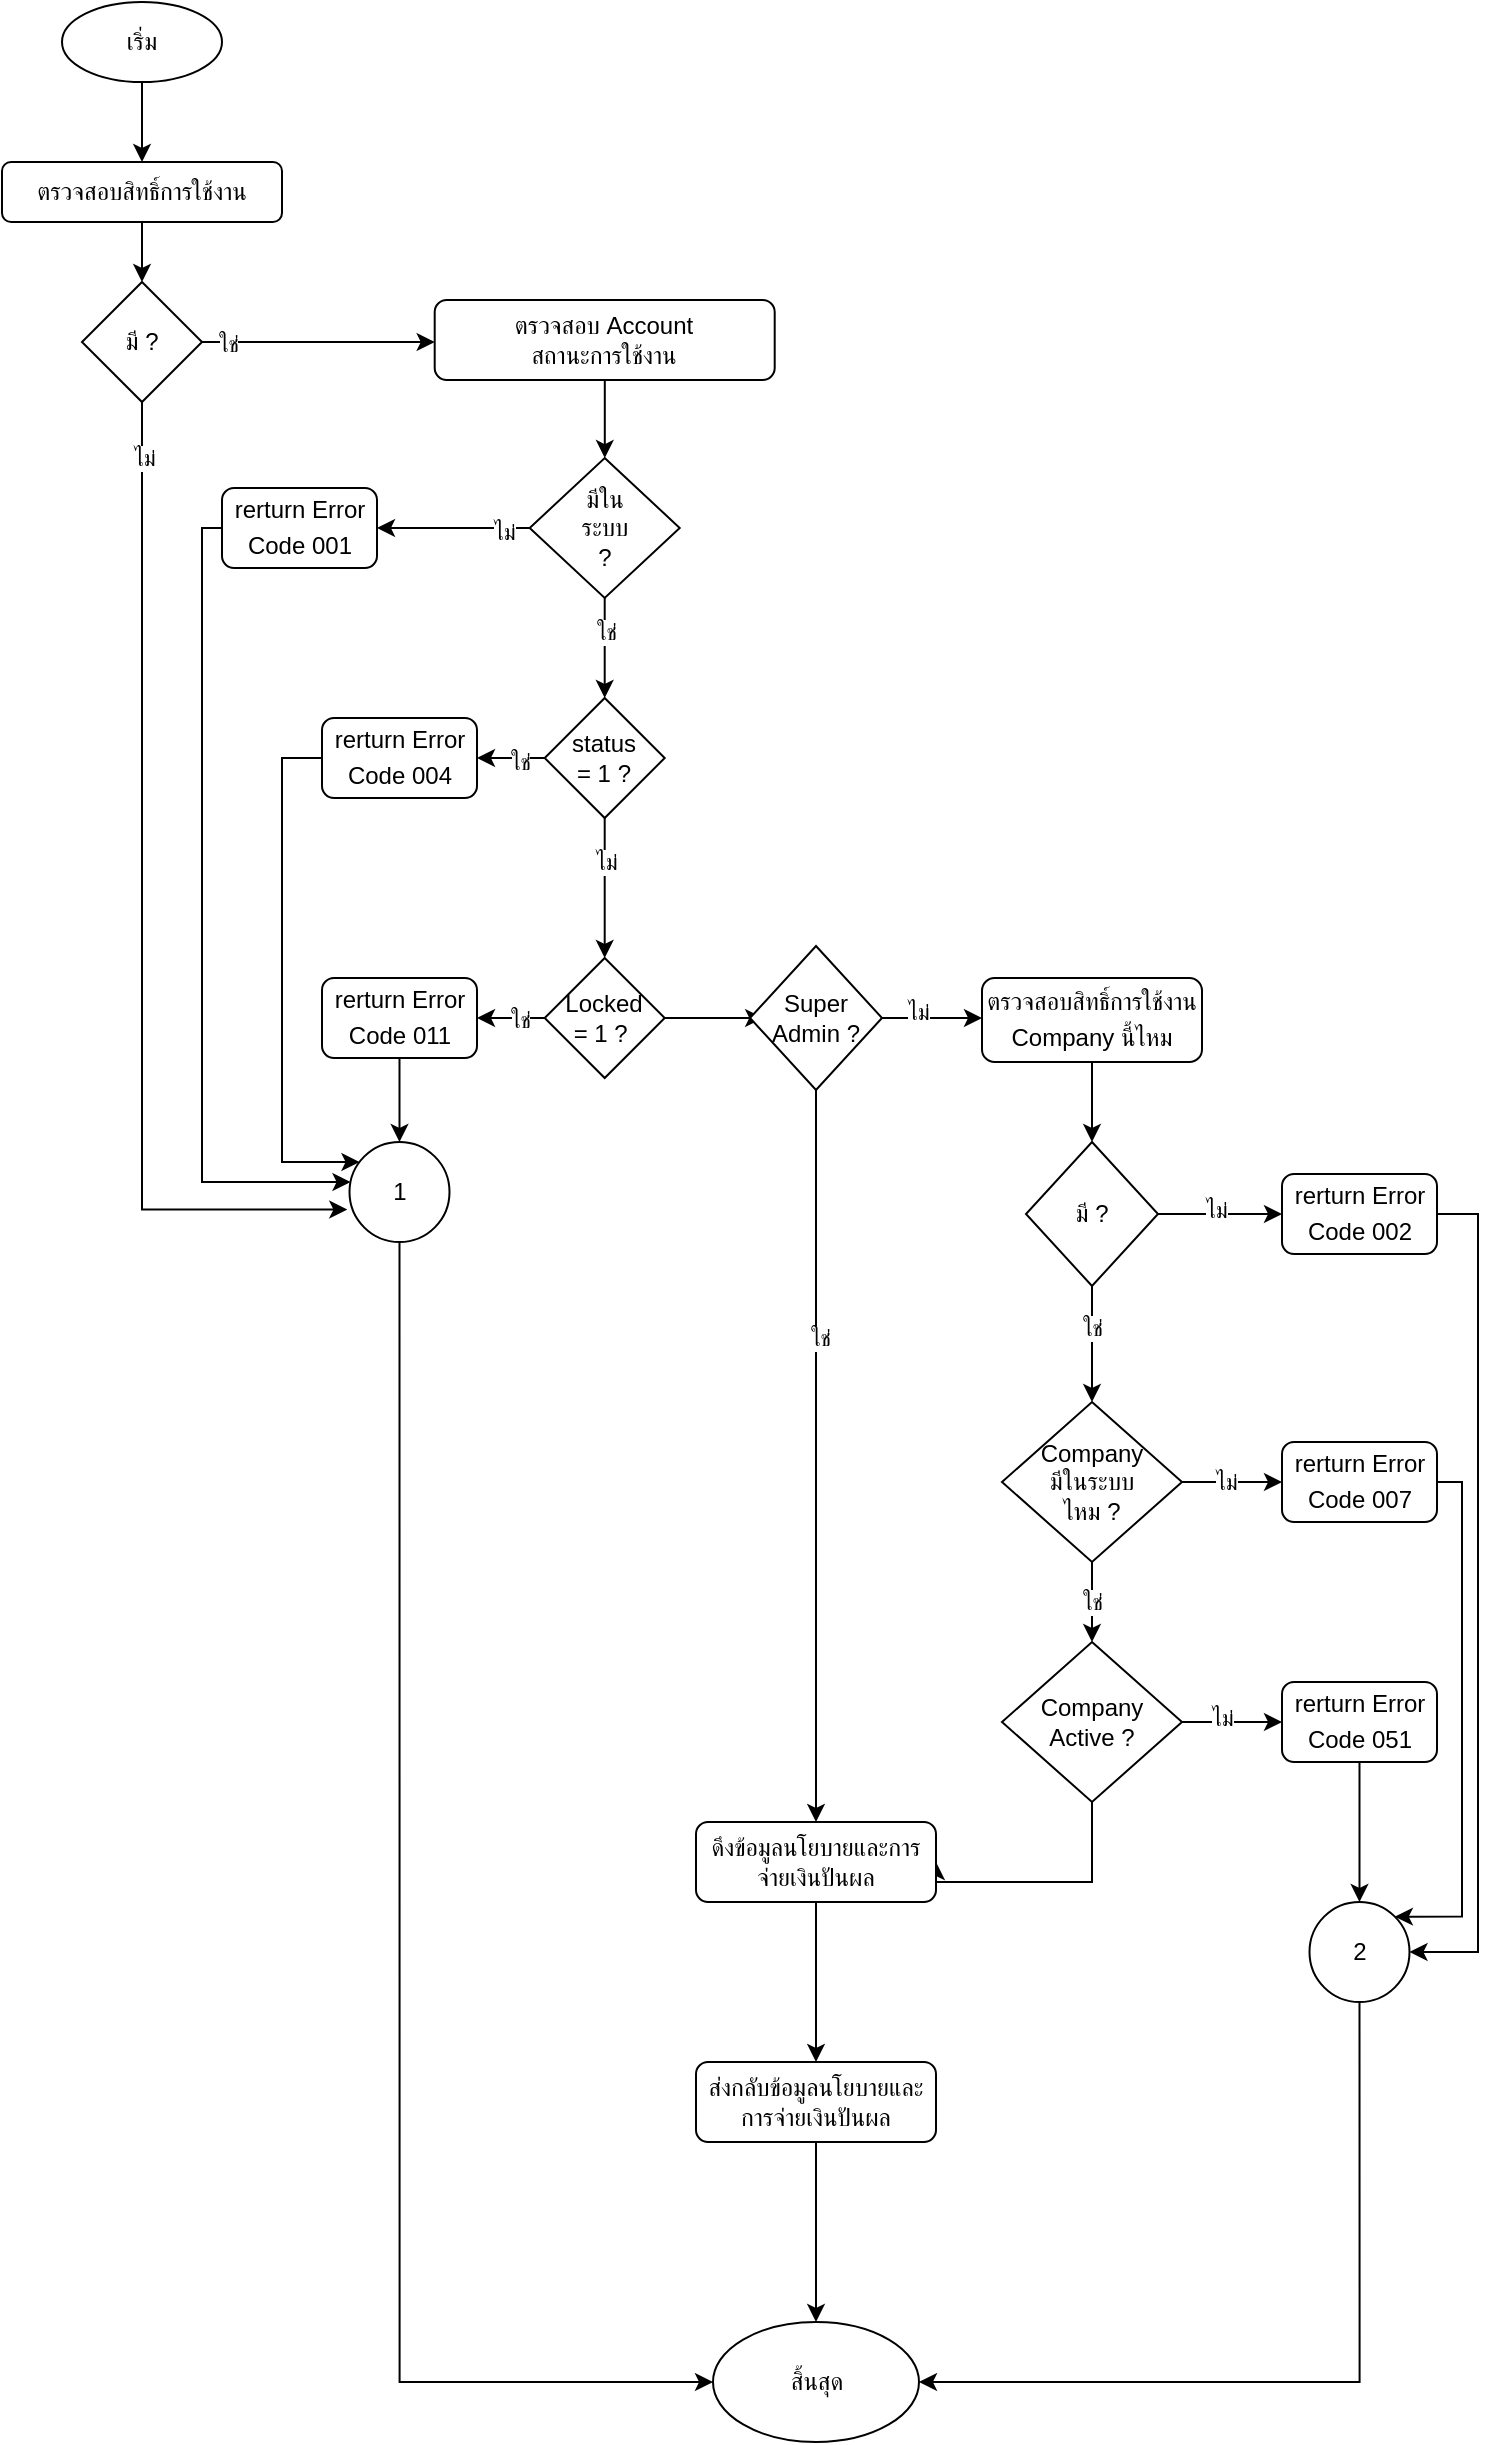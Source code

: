 <mxfile version="21.6.1" type="github" pages="4">
  <diagram name="Page-1" id="qbW0ORCX8JkchQik_K8l">
    <mxGraphModel dx="1434" dy="764" grid="1" gridSize="10" guides="1" tooltips="1" connect="1" arrows="1" fold="1" page="1" pageScale="1" pageWidth="850" pageHeight="1100" math="0" shadow="0">
      <root>
        <mxCell id="0" />
        <mxCell id="1" parent="0" />
        <mxCell id="RM-bNVfqa5ODe0-vAXZo-143" value="เริ่ม" style="ellipse;whiteSpace=wrap;html=1;" vertex="1" parent="1">
          <mxGeometry x="70" y="40" width="80" height="40" as="geometry" />
        </mxCell>
        <mxCell id="RM-bNVfqa5ODe0-vAXZo-144" value="ตรวจสอบสิทธิ์การใช้งาน" style="rounded=1;whiteSpace=wrap;html=1;" vertex="1" parent="1">
          <mxGeometry x="40" y="120" width="140" height="30" as="geometry" />
        </mxCell>
        <mxCell id="RM-bNVfqa5ODe0-vAXZo-145" value="" style="edgeStyle=orthogonalEdgeStyle;rounded=0;orthogonalLoop=1;jettySize=auto;html=1;" edge="1" parent="1" source="RM-bNVfqa5ODe0-vAXZo-143" target="RM-bNVfqa5ODe0-vAXZo-144">
          <mxGeometry relative="1" as="geometry" />
        </mxCell>
        <mxCell id="RM-bNVfqa5ODe0-vAXZo-146" value="มี ?" style="rhombus;whiteSpace=wrap;html=1;" vertex="1" parent="1">
          <mxGeometry x="80" y="180" width="60" height="60" as="geometry" />
        </mxCell>
        <mxCell id="RM-bNVfqa5ODe0-vAXZo-147" value="" style="edgeStyle=orthogonalEdgeStyle;rounded=0;orthogonalLoop=1;jettySize=auto;html=1;" edge="1" parent="1" source="RM-bNVfqa5ODe0-vAXZo-144" target="RM-bNVfqa5ODe0-vAXZo-146">
          <mxGeometry relative="1" as="geometry" />
        </mxCell>
        <mxCell id="RM-bNVfqa5ODe0-vAXZo-148" style="edgeStyle=orthogonalEdgeStyle;rounded=0;orthogonalLoop=1;jettySize=auto;html=1;entryX=-0.022;entryY=0.676;entryDx=0;entryDy=0;entryPerimeter=0;" edge="1" parent="1" source="RM-bNVfqa5ODe0-vAXZo-146" target="RM-bNVfqa5ODe0-vAXZo-162">
          <mxGeometry relative="1" as="geometry">
            <Array as="points">
              <mxPoint x="110" y="644" />
            </Array>
            <mxPoint x="265" y="750" as="targetPoint" />
          </mxGeometry>
        </mxCell>
        <mxCell id="RM-bNVfqa5ODe0-vAXZo-149" value="ไม่" style="edgeLabel;html=1;align=center;verticalAlign=middle;resizable=0;points=[];" vertex="1" connectable="0" parent="RM-bNVfqa5ODe0-vAXZo-148">
          <mxGeometry x="-0.892" y="1" relative="1" as="geometry">
            <mxPoint as="offset" />
          </mxGeometry>
        </mxCell>
        <mxCell id="RM-bNVfqa5ODe0-vAXZo-150" value="ตรวจสอบ Account &lt;br&gt;สถานะการใช้งาน" style="rounded=1;whiteSpace=wrap;html=1;" vertex="1" parent="1">
          <mxGeometry x="256.35" y="189" width="170" height="40" as="geometry" />
        </mxCell>
        <mxCell id="RM-bNVfqa5ODe0-vAXZo-151" value="" style="edgeStyle=orthogonalEdgeStyle;rounded=0;orthogonalLoop=1;jettySize=auto;html=1;" edge="1" parent="1" source="RM-bNVfqa5ODe0-vAXZo-146" target="RM-bNVfqa5ODe0-vAXZo-150">
          <mxGeometry relative="1" as="geometry">
            <Array as="points">
              <mxPoint x="220" y="210" />
              <mxPoint x="220" y="210" />
            </Array>
          </mxGeometry>
        </mxCell>
        <mxCell id="RM-bNVfqa5ODe0-vAXZo-152" value="ใช่" style="edgeLabel;html=1;align=center;verticalAlign=middle;resizable=0;points=[];" vertex="1" connectable="0" parent="RM-bNVfqa5ODe0-vAXZo-151">
          <mxGeometry x="-0.78" y="-1" relative="1" as="geometry">
            <mxPoint as="offset" />
          </mxGeometry>
        </mxCell>
        <mxCell id="RM-bNVfqa5ODe0-vAXZo-153" value="มีใน&lt;br&gt;ระบบ &lt;br&gt;?" style="rhombus;whiteSpace=wrap;html=1;" vertex="1" parent="1">
          <mxGeometry x="303.85" y="268" width="75" height="70" as="geometry" />
        </mxCell>
        <mxCell id="RM-bNVfqa5ODe0-vAXZo-154" value="" style="edgeStyle=orthogonalEdgeStyle;rounded=0;orthogonalLoop=1;jettySize=auto;html=1;" edge="1" parent="1" source="RM-bNVfqa5ODe0-vAXZo-150" target="RM-bNVfqa5ODe0-vAXZo-153">
          <mxGeometry relative="1" as="geometry" />
        </mxCell>
        <mxCell id="RM-bNVfqa5ODe0-vAXZo-155" value="status&lt;br style=&quot;border-color: var(--border-color);&quot;&gt;= 1 ?" style="rhombus;whiteSpace=wrap;html=1;" vertex="1" parent="1">
          <mxGeometry x="311.35" y="388" width="60" height="60" as="geometry" />
        </mxCell>
        <mxCell id="RM-bNVfqa5ODe0-vAXZo-156" value="" style="edgeStyle=orthogonalEdgeStyle;rounded=0;orthogonalLoop=1;jettySize=auto;html=1;" edge="1" parent="1" source="RM-bNVfqa5ODe0-vAXZo-153" target="RM-bNVfqa5ODe0-vAXZo-155">
          <mxGeometry relative="1" as="geometry" />
        </mxCell>
        <mxCell id="RM-bNVfqa5ODe0-vAXZo-157" value="ใช่" style="edgeLabel;html=1;align=center;verticalAlign=middle;resizable=0;points=[];" vertex="1" connectable="0" parent="RM-bNVfqa5ODe0-vAXZo-156">
          <mxGeometry x="-0.325" y="2" relative="1" as="geometry">
            <mxPoint x="-2" as="offset" />
          </mxGeometry>
        </mxCell>
        <mxCell id="RM-bNVfqa5ODe0-vAXZo-158" value="Locked&lt;br style=&quot;border-color: var(--border-color);&quot;&gt;= 1 ?&amp;nbsp;" style="rhombus;whiteSpace=wrap;html=1;" vertex="1" parent="1">
          <mxGeometry x="311.35" y="518" width="60" height="60" as="geometry" />
        </mxCell>
        <mxCell id="RM-bNVfqa5ODe0-vAXZo-159" value="" style="edgeStyle=orthogonalEdgeStyle;rounded=0;orthogonalLoop=1;jettySize=auto;html=1;" edge="1" parent="1" source="RM-bNVfqa5ODe0-vAXZo-155" target="RM-bNVfqa5ODe0-vAXZo-158">
          <mxGeometry relative="1" as="geometry" />
        </mxCell>
        <mxCell id="RM-bNVfqa5ODe0-vAXZo-160" value="ไม่" style="edgeLabel;html=1;align=center;verticalAlign=middle;resizable=0;points=[];" vertex="1" connectable="0" parent="RM-bNVfqa5ODe0-vAXZo-159">
          <mxGeometry x="-0.374" relative="1" as="geometry">
            <mxPoint as="offset" />
          </mxGeometry>
        </mxCell>
        <mxCell id="RM-bNVfqa5ODe0-vAXZo-161" style="edgeStyle=orthogonalEdgeStyle;rounded=0;orthogonalLoop=1;jettySize=auto;html=1;entryX=0;entryY=0.5;entryDx=0;entryDy=0;" edge="1" parent="1" source="RM-bNVfqa5ODe0-vAXZo-162" target="RM-bNVfqa5ODe0-vAXZo-206">
          <mxGeometry relative="1" as="geometry">
            <Array as="points">
              <mxPoint x="239" y="1230" />
            </Array>
          </mxGeometry>
        </mxCell>
        <mxCell id="RM-bNVfqa5ODe0-vAXZo-162" value="1" style="ellipse;whiteSpace=wrap;html=1;aspect=fixed;" vertex="1" parent="1">
          <mxGeometry x="213.75" y="610" width="50" height="50" as="geometry" />
        </mxCell>
        <mxCell id="RM-bNVfqa5ODe0-vAXZo-163" style="edgeStyle=orthogonalEdgeStyle;rounded=0;orthogonalLoop=1;jettySize=auto;html=1;" edge="1" parent="1" source="RM-bNVfqa5ODe0-vAXZo-164" target="RM-bNVfqa5ODe0-vAXZo-162">
          <mxGeometry relative="1" as="geometry">
            <Array as="points">
              <mxPoint x="140" y="303" />
              <mxPoint x="140" y="630" />
            </Array>
          </mxGeometry>
        </mxCell>
        <mxCell id="RM-bNVfqa5ODe0-vAXZo-164" value="rerturn Error Code&amp;nbsp;001&lt;span style=&quot;font-size: medium; text-align: start;&quot;&gt;&lt;/span&gt;" style="rounded=1;whiteSpace=wrap;html=1;" vertex="1" parent="1">
          <mxGeometry x="150" y="283" width="77.5" height="40" as="geometry" />
        </mxCell>
        <mxCell id="RM-bNVfqa5ODe0-vAXZo-165" style="edgeStyle=orthogonalEdgeStyle;rounded=0;orthogonalLoop=1;jettySize=auto;html=1;" edge="1" parent="1" source="RM-bNVfqa5ODe0-vAXZo-153" target="RM-bNVfqa5ODe0-vAXZo-164">
          <mxGeometry relative="1" as="geometry">
            <mxPoint x="240.1" y="408" as="targetPoint" />
          </mxGeometry>
        </mxCell>
        <mxCell id="RM-bNVfqa5ODe0-vAXZo-166" value="ไม่" style="edgeLabel;html=1;align=center;verticalAlign=middle;resizable=0;points=[];" vertex="1" connectable="0" parent="RM-bNVfqa5ODe0-vAXZo-165">
          <mxGeometry x="-0.657" y="2" relative="1" as="geometry">
            <mxPoint as="offset" />
          </mxGeometry>
        </mxCell>
        <mxCell id="RM-bNVfqa5ODe0-vAXZo-167" style="edgeStyle=orthogonalEdgeStyle;rounded=0;orthogonalLoop=1;jettySize=auto;html=1;entryX=0.5;entryY=0;entryDx=0;entryDy=0;" edge="1" parent="1" source="RM-bNVfqa5ODe0-vAXZo-168" target="RM-bNVfqa5ODe0-vAXZo-162">
          <mxGeometry relative="1" as="geometry" />
        </mxCell>
        <mxCell id="RM-bNVfqa5ODe0-vAXZo-168" value="rerturn Error Code&amp;nbsp;011&lt;span style=&quot;font-size: medium; text-align: start;&quot;&gt;&lt;/span&gt;" style="rounded=1;whiteSpace=wrap;html=1;" vertex="1" parent="1">
          <mxGeometry x="200" y="528" width="77.5" height="40" as="geometry" />
        </mxCell>
        <mxCell id="RM-bNVfqa5ODe0-vAXZo-169" value="" style="edgeStyle=orthogonalEdgeStyle;rounded=0;orthogonalLoop=1;jettySize=auto;html=1;" edge="1" parent="1" source="RM-bNVfqa5ODe0-vAXZo-158" target="RM-bNVfqa5ODe0-vAXZo-168">
          <mxGeometry relative="1" as="geometry" />
        </mxCell>
        <mxCell id="RM-bNVfqa5ODe0-vAXZo-170" value="ใช่" style="edgeLabel;html=1;align=center;verticalAlign=middle;resizable=0;points=[];" vertex="1" connectable="0" parent="RM-bNVfqa5ODe0-vAXZo-169">
          <mxGeometry x="-0.461" y="1" relative="1" as="geometry">
            <mxPoint as="offset" />
          </mxGeometry>
        </mxCell>
        <mxCell id="RM-bNVfqa5ODe0-vAXZo-171" style="edgeStyle=orthogonalEdgeStyle;rounded=0;orthogonalLoop=1;jettySize=auto;html=1;" edge="1" parent="1" source="RM-bNVfqa5ODe0-vAXZo-172" target="RM-bNVfqa5ODe0-vAXZo-162">
          <mxGeometry relative="1" as="geometry">
            <mxPoint x="240" y="610" as="targetPoint" />
            <Array as="points">
              <mxPoint x="180" y="418" />
              <mxPoint x="180" y="620" />
            </Array>
          </mxGeometry>
        </mxCell>
        <mxCell id="RM-bNVfqa5ODe0-vAXZo-172" value="rerturn Error Code&amp;nbsp;004&lt;span style=&quot;font-size: medium; text-align: start;&quot;&gt;&lt;/span&gt;" style="rounded=1;whiteSpace=wrap;html=1;" vertex="1" parent="1">
          <mxGeometry x="200" y="398" width="77.5" height="40" as="geometry" />
        </mxCell>
        <mxCell id="RM-bNVfqa5ODe0-vAXZo-173" value="" style="edgeStyle=orthogonalEdgeStyle;rounded=0;orthogonalLoop=1;jettySize=auto;html=1;" edge="1" parent="1" source="RM-bNVfqa5ODe0-vAXZo-155" target="RM-bNVfqa5ODe0-vAXZo-172">
          <mxGeometry relative="1" as="geometry" />
        </mxCell>
        <mxCell id="RM-bNVfqa5ODe0-vAXZo-174" value="ใช่" style="edgeLabel;html=1;align=center;verticalAlign=middle;resizable=0;points=[];" vertex="1" connectable="0" parent="RM-bNVfqa5ODe0-vAXZo-173">
          <mxGeometry x="-0.461" y="2" relative="1" as="geometry">
            <mxPoint as="offset" />
          </mxGeometry>
        </mxCell>
        <mxCell id="RM-bNVfqa5ODe0-vAXZo-175" value="" style="edgeStyle=orthogonalEdgeStyle;rounded=0;orthogonalLoop=1;jettySize=auto;html=1;entryX=0.1;entryY=0.5;entryDx=0;entryDy=0;entryPerimeter=0;" edge="1" parent="1" source="RM-bNVfqa5ODe0-vAXZo-158" target="RM-bNVfqa5ODe0-vAXZo-180">
          <mxGeometry relative="1" as="geometry">
            <mxPoint x="414" y="548" as="targetPoint" />
          </mxGeometry>
        </mxCell>
        <mxCell id="RM-bNVfqa5ODe0-vAXZo-176" value="" style="edgeStyle=orthogonalEdgeStyle;rounded=0;orthogonalLoop=1;jettySize=auto;html=1;" edge="1" parent="1" source="RM-bNVfqa5ODe0-vAXZo-180">
          <mxGeometry relative="1" as="geometry">
            <mxPoint x="530" y="548" as="targetPoint" />
          </mxGeometry>
        </mxCell>
        <mxCell id="RM-bNVfqa5ODe0-vAXZo-177" value="ไม่" style="edgeLabel;html=1;align=center;verticalAlign=middle;resizable=0;points=[];" vertex="1" connectable="0" parent="RM-bNVfqa5ODe0-vAXZo-176">
          <mxGeometry x="-0.311" y="3" relative="1" as="geometry">
            <mxPoint as="offset" />
          </mxGeometry>
        </mxCell>
        <mxCell id="RM-bNVfqa5ODe0-vAXZo-178" style="edgeStyle=orthogonalEdgeStyle;rounded=0;orthogonalLoop=1;jettySize=auto;html=1;entryX=0.5;entryY=0;entryDx=0;entryDy=0;" edge="1" parent="1" source="RM-bNVfqa5ODe0-vAXZo-180" target="RM-bNVfqa5ODe0-vAXZo-203">
          <mxGeometry relative="1" as="geometry">
            <mxPoint x="447" y="940" as="targetPoint" />
          </mxGeometry>
        </mxCell>
        <mxCell id="RM-bNVfqa5ODe0-vAXZo-179" value="ใช่" style="edgeLabel;html=1;align=center;verticalAlign=middle;resizable=0;points=[];" vertex="1" connectable="0" parent="RM-bNVfqa5ODe0-vAXZo-178">
          <mxGeometry x="-0.322" y="2" relative="1" as="geometry">
            <mxPoint as="offset" />
          </mxGeometry>
        </mxCell>
        <mxCell id="RM-bNVfqa5ODe0-vAXZo-180" value="Super&lt;br&gt;Admin ?" style="rhombus;whiteSpace=wrap;html=1;" vertex="1" parent="1">
          <mxGeometry x="414" y="512" width="66" height="72" as="geometry" />
        </mxCell>
        <mxCell id="RM-bNVfqa5ODe0-vAXZo-181" value="" style="edgeStyle=orthogonalEdgeStyle;rounded=0;orthogonalLoop=1;jettySize=auto;html=1;" edge="1" parent="1" source="RM-bNVfqa5ODe0-vAXZo-182" target="RM-bNVfqa5ODe0-vAXZo-187">
          <mxGeometry relative="1" as="geometry" />
        </mxCell>
        <mxCell id="RM-bNVfqa5ODe0-vAXZo-182" value="ตรวจสอบสิทธิ์การใช้งาน Company นี้ไหม&lt;span style=&quot;font-size: medium; text-align: start;&quot;&gt;&lt;/span&gt;" style="rounded=1;whiteSpace=wrap;html=1;" vertex="1" parent="1">
          <mxGeometry x="530" y="528" width="110" height="42" as="geometry" />
        </mxCell>
        <mxCell id="RM-bNVfqa5ODe0-vAXZo-183" value="" style="edgeStyle=orthogonalEdgeStyle;rounded=0;orthogonalLoop=1;jettySize=auto;html=1;" edge="1" parent="1" source="RM-bNVfqa5ODe0-vAXZo-187" target="RM-bNVfqa5ODe0-vAXZo-191">
          <mxGeometry relative="1" as="geometry" />
        </mxCell>
        <mxCell id="RM-bNVfqa5ODe0-vAXZo-184" value="ใช่" style="edgeLabel;html=1;align=center;verticalAlign=middle;resizable=0;points=[];" vertex="1" connectable="0" parent="RM-bNVfqa5ODe0-vAXZo-183">
          <mxGeometry x="-0.286" relative="1" as="geometry">
            <mxPoint as="offset" />
          </mxGeometry>
        </mxCell>
        <mxCell id="RM-bNVfqa5ODe0-vAXZo-185" style="edgeStyle=orthogonalEdgeStyle;rounded=0;orthogonalLoop=1;jettySize=auto;html=1;" edge="1" parent="1" source="RM-bNVfqa5ODe0-vAXZo-187" target="RM-bNVfqa5ODe0-vAXZo-193">
          <mxGeometry relative="1" as="geometry">
            <mxPoint x="680" y="646.0" as="targetPoint" />
          </mxGeometry>
        </mxCell>
        <mxCell id="RM-bNVfqa5ODe0-vAXZo-186" value="ไม่" style="edgeLabel;html=1;align=center;verticalAlign=middle;resizable=0;points=[];" vertex="1" connectable="0" parent="RM-bNVfqa5ODe0-vAXZo-185">
          <mxGeometry x="-0.086" y="2" relative="1" as="geometry">
            <mxPoint as="offset" />
          </mxGeometry>
        </mxCell>
        <mxCell id="RM-bNVfqa5ODe0-vAXZo-187" value="มี ?" style="rhombus;whiteSpace=wrap;html=1;" vertex="1" parent="1">
          <mxGeometry x="552" y="610" width="66" height="72" as="geometry" />
        </mxCell>
        <mxCell id="RM-bNVfqa5ODe0-vAXZo-188" value="ใช่" style="edgeStyle=orthogonalEdgeStyle;rounded=0;orthogonalLoop=1;jettySize=auto;html=1;" edge="1" parent="1" source="RM-bNVfqa5ODe0-vAXZo-191" target="RM-bNVfqa5ODe0-vAXZo-197">
          <mxGeometry relative="1" as="geometry" />
        </mxCell>
        <mxCell id="RM-bNVfqa5ODe0-vAXZo-189" value="" style="edgeStyle=orthogonalEdgeStyle;rounded=0;orthogonalLoop=1;jettySize=auto;html=1;" edge="1" parent="1" source="RM-bNVfqa5ODe0-vAXZo-191" target="RM-bNVfqa5ODe0-vAXZo-199">
          <mxGeometry relative="1" as="geometry" />
        </mxCell>
        <mxCell id="RM-bNVfqa5ODe0-vAXZo-190" value="ไม่" style="edgeLabel;html=1;align=center;verticalAlign=middle;resizable=0;points=[];" vertex="1" connectable="0" parent="RM-bNVfqa5ODe0-vAXZo-189">
          <mxGeometry x="-0.113" relative="1" as="geometry">
            <mxPoint as="offset" />
          </mxGeometry>
        </mxCell>
        <mxCell id="RM-bNVfqa5ODe0-vAXZo-191" value="Company &lt;br&gt;มีในระบบ&lt;br&gt;ไหม ?" style="rhombus;whiteSpace=wrap;html=1;" vertex="1" parent="1">
          <mxGeometry x="540" y="740" width="90" height="80" as="geometry" />
        </mxCell>
        <mxCell id="RM-bNVfqa5ODe0-vAXZo-192" style="edgeStyle=orthogonalEdgeStyle;rounded=0;orthogonalLoop=1;jettySize=auto;html=1;entryX=1;entryY=0.5;entryDx=0;entryDy=0;" edge="1" parent="1" source="RM-bNVfqa5ODe0-vAXZo-193" target="RM-bNVfqa5ODe0-vAXZo-205">
          <mxGeometry relative="1" as="geometry">
            <mxPoint x="780" y="800" as="targetPoint" />
            <Array as="points">
              <mxPoint x="778" y="646" />
              <mxPoint x="778" y="1015" />
            </Array>
          </mxGeometry>
        </mxCell>
        <mxCell id="RM-bNVfqa5ODe0-vAXZo-193" value="rerturn Error Code&amp;nbsp;002&lt;span style=&quot;font-size: medium; text-align: start;&quot;&gt;&lt;/span&gt;" style="rounded=1;whiteSpace=wrap;html=1;" vertex="1" parent="1">
          <mxGeometry x="680" y="626" width="77.5" height="40" as="geometry" />
        </mxCell>
        <mxCell id="RM-bNVfqa5ODe0-vAXZo-194" value="" style="edgeStyle=orthogonalEdgeStyle;rounded=0;orthogonalLoop=1;jettySize=auto;html=1;" edge="1" parent="1" source="RM-bNVfqa5ODe0-vAXZo-197" target="RM-bNVfqa5ODe0-vAXZo-201">
          <mxGeometry relative="1" as="geometry" />
        </mxCell>
        <mxCell id="RM-bNVfqa5ODe0-vAXZo-195" value="ไม่" style="edgeLabel;html=1;align=center;verticalAlign=middle;resizable=0;points=[];" vertex="1" connectable="0" parent="RM-bNVfqa5ODe0-vAXZo-194">
          <mxGeometry x="-0.215" y="2" relative="1" as="geometry">
            <mxPoint as="offset" />
          </mxGeometry>
        </mxCell>
        <mxCell id="RM-bNVfqa5ODe0-vAXZo-196" style="edgeStyle=orthogonalEdgeStyle;rounded=0;orthogonalLoop=1;jettySize=auto;html=1;entryX=1;entryY=0.5;entryDx=0;entryDy=0;" edge="1" parent="1" source="RM-bNVfqa5ODe0-vAXZo-197" target="RM-bNVfqa5ODe0-vAXZo-203">
          <mxGeometry relative="1" as="geometry">
            <Array as="points">
              <mxPoint x="585" y="980" />
            </Array>
          </mxGeometry>
        </mxCell>
        <mxCell id="RM-bNVfqa5ODe0-vAXZo-197" value="Company &lt;br&gt;Active ?" style="rhombus;whiteSpace=wrap;html=1;" vertex="1" parent="1">
          <mxGeometry x="540" y="860" width="90" height="80" as="geometry" />
        </mxCell>
        <mxCell id="RM-bNVfqa5ODe0-vAXZo-198" style="edgeStyle=orthogonalEdgeStyle;rounded=0;orthogonalLoop=1;jettySize=auto;html=1;entryX=1;entryY=0;entryDx=0;entryDy=0;" edge="1" parent="1" source="RM-bNVfqa5ODe0-vAXZo-199" target="RM-bNVfqa5ODe0-vAXZo-205">
          <mxGeometry relative="1" as="geometry">
            <Array as="points">
              <mxPoint x="770" y="780" />
              <mxPoint x="770" y="997" />
            </Array>
          </mxGeometry>
        </mxCell>
        <mxCell id="RM-bNVfqa5ODe0-vAXZo-199" value="rerturn Error Code&amp;nbsp;007&lt;span style=&quot;font-size: medium; text-align: start;&quot;&gt;&lt;/span&gt;" style="rounded=1;whiteSpace=wrap;html=1;" vertex="1" parent="1">
          <mxGeometry x="680" y="760" width="77.5" height="40" as="geometry" />
        </mxCell>
        <mxCell id="RM-bNVfqa5ODe0-vAXZo-200" style="edgeStyle=orthogonalEdgeStyle;rounded=0;orthogonalLoop=1;jettySize=auto;html=1;" edge="1" parent="1" source="RM-bNVfqa5ODe0-vAXZo-201" target="RM-bNVfqa5ODe0-vAXZo-205">
          <mxGeometry relative="1" as="geometry" />
        </mxCell>
        <mxCell id="RM-bNVfqa5ODe0-vAXZo-201" value="rerturn Error Code&amp;nbsp;051&lt;span style=&quot;font-size: medium; text-align: start;&quot;&gt;&lt;/span&gt;" style="rounded=1;whiteSpace=wrap;html=1;" vertex="1" parent="1">
          <mxGeometry x="680" y="880" width="77.5" height="40" as="geometry" />
        </mxCell>
        <mxCell id="RM-bNVfqa5ODe0-vAXZo-202" value="" style="edgeStyle=orthogonalEdgeStyle;rounded=0;orthogonalLoop=1;jettySize=auto;html=1;" edge="1" parent="1" source="RM-bNVfqa5ODe0-vAXZo-203" target="RM-bNVfqa5ODe0-vAXZo-208">
          <mxGeometry relative="1" as="geometry" />
        </mxCell>
        <mxCell id="RM-bNVfqa5ODe0-vAXZo-203" value="ดึงข้อมูลนโยบายและการจ่ายเงินปันผล" style="rounded=1;whiteSpace=wrap;html=1;" vertex="1" parent="1">
          <mxGeometry x="387" y="950" width="120" height="40" as="geometry" />
        </mxCell>
        <mxCell id="RM-bNVfqa5ODe0-vAXZo-204" style="edgeStyle=orthogonalEdgeStyle;rounded=0;orthogonalLoop=1;jettySize=auto;html=1;" edge="1" parent="1" source="RM-bNVfqa5ODe0-vAXZo-205" target="RM-bNVfqa5ODe0-vAXZo-206">
          <mxGeometry relative="1" as="geometry">
            <Array as="points">
              <mxPoint x="719" y="1230" />
            </Array>
          </mxGeometry>
        </mxCell>
        <mxCell id="RM-bNVfqa5ODe0-vAXZo-205" value="2" style="ellipse;whiteSpace=wrap;html=1;aspect=fixed;" vertex="1" parent="1">
          <mxGeometry x="693.75" y="990" width="50" height="50" as="geometry" />
        </mxCell>
        <mxCell id="RM-bNVfqa5ODe0-vAXZo-206" value="สิ้นสุด" style="ellipse;whiteSpace=wrap;html=1;" vertex="1" parent="1">
          <mxGeometry x="395.5" y="1200" width="103" height="60" as="geometry" />
        </mxCell>
        <mxCell id="RM-bNVfqa5ODe0-vAXZo-207" style="edgeStyle=orthogonalEdgeStyle;rounded=0;orthogonalLoop=1;jettySize=auto;html=1;" edge="1" parent="1" source="RM-bNVfqa5ODe0-vAXZo-208" target="RM-bNVfqa5ODe0-vAXZo-206">
          <mxGeometry relative="1" as="geometry">
            <Array as="points">
              <mxPoint x="447" y="1140" />
              <mxPoint x="447" y="1140" />
            </Array>
          </mxGeometry>
        </mxCell>
        <mxCell id="RM-bNVfqa5ODe0-vAXZo-208" value="ส่งกลับข้อมูลนโยบายและการจ่ายเงินปันผล" style="rounded=1;whiteSpace=wrap;html=1;" vertex="1" parent="1">
          <mxGeometry x="387" y="1070" width="120" height="40" as="geometry" />
        </mxCell>
      </root>
    </mxGraphModel>
  </diagram>
  <diagram id="i-NJOyOfVKlHUtVFLoNP" name="Page-2">
    <mxGraphModel dx="1434" dy="764" grid="1" gridSize="10" guides="1" tooltips="1" connect="1" arrows="1" fold="1" page="1" pageScale="1" pageWidth="850" pageHeight="1100" math="0" shadow="0">
      <root>
        <mxCell id="0" />
        <mxCell id="1" parent="0" />
        <mxCell id="DRDyODUOUIoeHpMh8hU9-1" value="เริ่ม" style="ellipse;whiteSpace=wrap;html=1;" vertex="1" parent="1">
          <mxGeometry x="75" y="20" width="80" height="40" as="geometry" />
        </mxCell>
        <mxCell id="DRDyODUOUIoeHpMh8hU9-2" value="ตรวจสอบสิทธิ์การใช้งาน" style="rounded=1;whiteSpace=wrap;html=1;" vertex="1" parent="1">
          <mxGeometry x="45" y="100" width="140" height="30" as="geometry" />
        </mxCell>
        <mxCell id="DRDyODUOUIoeHpMh8hU9-3" value="" style="edgeStyle=orthogonalEdgeStyle;rounded=0;orthogonalLoop=1;jettySize=auto;html=1;" edge="1" parent="1" source="DRDyODUOUIoeHpMh8hU9-1" target="DRDyODUOUIoeHpMh8hU9-2">
          <mxGeometry relative="1" as="geometry" />
        </mxCell>
        <mxCell id="DRDyODUOUIoeHpMh8hU9-4" value="มี ?" style="rhombus;whiteSpace=wrap;html=1;" vertex="1" parent="1">
          <mxGeometry x="85" y="160" width="60" height="60" as="geometry" />
        </mxCell>
        <mxCell id="DRDyODUOUIoeHpMh8hU9-5" value="" style="edgeStyle=orthogonalEdgeStyle;rounded=0;orthogonalLoop=1;jettySize=auto;html=1;" edge="1" parent="1" source="DRDyODUOUIoeHpMh8hU9-2" target="DRDyODUOUIoeHpMh8hU9-4">
          <mxGeometry relative="1" as="geometry" />
        </mxCell>
        <mxCell id="DRDyODUOUIoeHpMh8hU9-6" style="edgeStyle=orthogonalEdgeStyle;rounded=0;orthogonalLoop=1;jettySize=auto;html=1;entryX=-0.022;entryY=0.676;entryDx=0;entryDy=0;entryPerimeter=0;" edge="1" parent="1" source="DRDyODUOUIoeHpMh8hU9-4" target="DRDyODUOUIoeHpMh8hU9-19">
          <mxGeometry relative="1" as="geometry">
            <Array as="points">
              <mxPoint x="115" y="624" />
            </Array>
            <mxPoint x="270" y="730" as="targetPoint" />
          </mxGeometry>
        </mxCell>
        <mxCell id="DRDyODUOUIoeHpMh8hU9-7" value="ไม่" style="edgeLabel;html=1;align=center;verticalAlign=middle;resizable=0;points=[];" vertex="1" connectable="0" parent="DRDyODUOUIoeHpMh8hU9-6">
          <mxGeometry x="-0.892" y="1" relative="1" as="geometry">
            <mxPoint as="offset" />
          </mxGeometry>
        </mxCell>
        <mxCell id="DRDyODUOUIoeHpMh8hU9-8" value="ตรวจสอบ Account &lt;br&gt;สถานะการใช้งาน" style="rounded=1;whiteSpace=wrap;html=1;" vertex="1" parent="1">
          <mxGeometry x="261.35" y="169" width="170" height="40" as="geometry" />
        </mxCell>
        <mxCell id="DRDyODUOUIoeHpMh8hU9-9" value="" style="edgeStyle=orthogonalEdgeStyle;rounded=0;orthogonalLoop=1;jettySize=auto;html=1;" edge="1" parent="1" source="DRDyODUOUIoeHpMh8hU9-4" target="DRDyODUOUIoeHpMh8hU9-8">
          <mxGeometry relative="1" as="geometry">
            <Array as="points">
              <mxPoint x="225" y="190" />
              <mxPoint x="225" y="190" />
            </Array>
          </mxGeometry>
        </mxCell>
        <mxCell id="DRDyODUOUIoeHpMh8hU9-10" value="ใช่" style="edgeLabel;html=1;align=center;verticalAlign=middle;resizable=0;points=[];" vertex="1" connectable="0" parent="DRDyODUOUIoeHpMh8hU9-9">
          <mxGeometry x="-0.78" y="-1" relative="1" as="geometry">
            <mxPoint as="offset" />
          </mxGeometry>
        </mxCell>
        <mxCell id="DRDyODUOUIoeHpMh8hU9-11" value="มีใน&lt;br&gt;ระบบ &lt;br&gt;?" style="rhombus;whiteSpace=wrap;html=1;" vertex="1" parent="1">
          <mxGeometry x="308.85" y="248" width="75" height="70" as="geometry" />
        </mxCell>
        <mxCell id="DRDyODUOUIoeHpMh8hU9-12" value="" style="edgeStyle=orthogonalEdgeStyle;rounded=0;orthogonalLoop=1;jettySize=auto;html=1;" edge="1" parent="1" source="DRDyODUOUIoeHpMh8hU9-8" target="DRDyODUOUIoeHpMh8hU9-11">
          <mxGeometry relative="1" as="geometry" />
        </mxCell>
        <mxCell id="DRDyODUOUIoeHpMh8hU9-13" value="status&lt;br style=&quot;border-color: var(--border-color);&quot;&gt;= 1 ?" style="rhombus;whiteSpace=wrap;html=1;" vertex="1" parent="1">
          <mxGeometry x="316.35" y="368" width="60" height="60" as="geometry" />
        </mxCell>
        <mxCell id="DRDyODUOUIoeHpMh8hU9-14" value="" style="edgeStyle=orthogonalEdgeStyle;rounded=0;orthogonalLoop=1;jettySize=auto;html=1;" edge="1" parent="1" source="DRDyODUOUIoeHpMh8hU9-11" target="DRDyODUOUIoeHpMh8hU9-13">
          <mxGeometry relative="1" as="geometry" />
        </mxCell>
        <mxCell id="DRDyODUOUIoeHpMh8hU9-15" value="ใช่" style="edgeLabel;html=1;align=center;verticalAlign=middle;resizable=0;points=[];" vertex="1" connectable="0" parent="DRDyODUOUIoeHpMh8hU9-14">
          <mxGeometry x="-0.325" y="2" relative="1" as="geometry">
            <mxPoint x="-2" as="offset" />
          </mxGeometry>
        </mxCell>
        <mxCell id="DRDyODUOUIoeHpMh8hU9-16" value="Locked&lt;br style=&quot;border-color: var(--border-color);&quot;&gt;= 1 ?&amp;nbsp;" style="rhombus;whiteSpace=wrap;html=1;" vertex="1" parent="1">
          <mxGeometry x="316.35" y="498" width="60" height="60" as="geometry" />
        </mxCell>
        <mxCell id="DRDyODUOUIoeHpMh8hU9-17" value="" style="edgeStyle=orthogonalEdgeStyle;rounded=0;orthogonalLoop=1;jettySize=auto;html=1;" edge="1" parent="1" source="DRDyODUOUIoeHpMh8hU9-13" target="DRDyODUOUIoeHpMh8hU9-16">
          <mxGeometry relative="1" as="geometry" />
        </mxCell>
        <mxCell id="DRDyODUOUIoeHpMh8hU9-18" value="ไม่" style="edgeLabel;html=1;align=center;verticalAlign=middle;resizable=0;points=[];" vertex="1" connectable="0" parent="DRDyODUOUIoeHpMh8hU9-17">
          <mxGeometry x="-0.374" relative="1" as="geometry">
            <mxPoint as="offset" />
          </mxGeometry>
        </mxCell>
        <mxCell id="DRDyODUOUIoeHpMh8hU9-19" value="1" style="ellipse;whiteSpace=wrap;html=1;aspect=fixed;" vertex="1" parent="1">
          <mxGeometry x="218.75" y="590" width="50" height="50" as="geometry" />
        </mxCell>
        <mxCell id="DRDyODUOUIoeHpMh8hU9-20" style="edgeStyle=orthogonalEdgeStyle;rounded=0;orthogonalLoop=1;jettySize=auto;html=1;" edge="1" parent="1" source="DRDyODUOUIoeHpMh8hU9-21" target="DRDyODUOUIoeHpMh8hU9-19">
          <mxGeometry relative="1" as="geometry">
            <Array as="points">
              <mxPoint x="145" y="283" />
              <mxPoint x="145" y="610" />
            </Array>
          </mxGeometry>
        </mxCell>
        <mxCell id="DRDyODUOUIoeHpMh8hU9-21" value="rerturn Error Code&amp;nbsp;001&lt;span style=&quot;font-size: medium; text-align: start;&quot;&gt;&lt;/span&gt;" style="rounded=1;whiteSpace=wrap;html=1;" vertex="1" parent="1">
          <mxGeometry x="155" y="263" width="77.5" height="40" as="geometry" />
        </mxCell>
        <mxCell id="DRDyODUOUIoeHpMh8hU9-22" style="edgeStyle=orthogonalEdgeStyle;rounded=0;orthogonalLoop=1;jettySize=auto;html=1;" edge="1" parent="1" source="DRDyODUOUIoeHpMh8hU9-11" target="DRDyODUOUIoeHpMh8hU9-21">
          <mxGeometry relative="1" as="geometry">
            <mxPoint x="245.1" y="388" as="targetPoint" />
          </mxGeometry>
        </mxCell>
        <mxCell id="DRDyODUOUIoeHpMh8hU9-23" value="ไม่" style="edgeLabel;html=1;align=center;verticalAlign=middle;resizable=0;points=[];" vertex="1" connectable="0" parent="DRDyODUOUIoeHpMh8hU9-22">
          <mxGeometry x="-0.657" y="2" relative="1" as="geometry">
            <mxPoint as="offset" />
          </mxGeometry>
        </mxCell>
        <mxCell id="DRDyODUOUIoeHpMh8hU9-24" style="edgeStyle=orthogonalEdgeStyle;rounded=0;orthogonalLoop=1;jettySize=auto;html=1;entryX=0.5;entryY=0;entryDx=0;entryDy=0;" edge="1" parent="1" source="DRDyODUOUIoeHpMh8hU9-25" target="DRDyODUOUIoeHpMh8hU9-19">
          <mxGeometry relative="1" as="geometry" />
        </mxCell>
        <mxCell id="DRDyODUOUIoeHpMh8hU9-25" value="rerturn Error Code&amp;nbsp;011&lt;span style=&quot;font-size: medium; text-align: start;&quot;&gt;&lt;/span&gt;" style="rounded=1;whiteSpace=wrap;html=1;" vertex="1" parent="1">
          <mxGeometry x="205" y="508" width="77.5" height="40" as="geometry" />
        </mxCell>
        <mxCell id="DRDyODUOUIoeHpMh8hU9-26" value="" style="edgeStyle=orthogonalEdgeStyle;rounded=0;orthogonalLoop=1;jettySize=auto;html=1;" edge="1" parent="1" source="DRDyODUOUIoeHpMh8hU9-16" target="DRDyODUOUIoeHpMh8hU9-25">
          <mxGeometry relative="1" as="geometry" />
        </mxCell>
        <mxCell id="DRDyODUOUIoeHpMh8hU9-27" value="ใช่" style="edgeLabel;html=1;align=center;verticalAlign=middle;resizable=0;points=[];" vertex="1" connectable="0" parent="DRDyODUOUIoeHpMh8hU9-26">
          <mxGeometry x="-0.461" y="1" relative="1" as="geometry">
            <mxPoint as="offset" />
          </mxGeometry>
        </mxCell>
        <mxCell id="DRDyODUOUIoeHpMh8hU9-28" style="edgeStyle=orthogonalEdgeStyle;rounded=0;orthogonalLoop=1;jettySize=auto;html=1;" edge="1" parent="1" source="DRDyODUOUIoeHpMh8hU9-29" target="DRDyODUOUIoeHpMh8hU9-19">
          <mxGeometry relative="1" as="geometry">
            <mxPoint x="245" y="590" as="targetPoint" />
            <Array as="points">
              <mxPoint x="185" y="398" />
              <mxPoint x="185" y="600" />
            </Array>
          </mxGeometry>
        </mxCell>
        <mxCell id="DRDyODUOUIoeHpMh8hU9-29" value="rerturn Error Code&amp;nbsp;004&lt;span style=&quot;font-size: medium; text-align: start;&quot;&gt;&lt;/span&gt;" style="rounded=1;whiteSpace=wrap;html=1;" vertex="1" parent="1">
          <mxGeometry x="205" y="378" width="77.5" height="40" as="geometry" />
        </mxCell>
        <mxCell id="DRDyODUOUIoeHpMh8hU9-30" value="" style="edgeStyle=orthogonalEdgeStyle;rounded=0;orthogonalLoop=1;jettySize=auto;html=1;" edge="1" parent="1" source="DRDyODUOUIoeHpMh8hU9-13" target="DRDyODUOUIoeHpMh8hU9-29">
          <mxGeometry relative="1" as="geometry" />
        </mxCell>
        <mxCell id="DRDyODUOUIoeHpMh8hU9-31" value="ใช่" style="edgeLabel;html=1;align=center;verticalAlign=middle;resizable=0;points=[];" vertex="1" connectable="0" parent="DRDyODUOUIoeHpMh8hU9-30">
          <mxGeometry x="-0.461" y="2" relative="1" as="geometry">
            <mxPoint as="offset" />
          </mxGeometry>
        </mxCell>
        <mxCell id="DRDyODUOUIoeHpMh8hU9-32" value="" style="edgeStyle=orthogonalEdgeStyle;rounded=0;orthogonalLoop=1;jettySize=auto;html=1;entryX=0.1;entryY=0.5;entryDx=0;entryDy=0;entryPerimeter=0;" edge="1" parent="1" source="DRDyODUOUIoeHpMh8hU9-16" target="DRDyODUOUIoeHpMh8hU9-35">
          <mxGeometry relative="1" as="geometry">
            <mxPoint x="419" y="528" as="targetPoint" />
          </mxGeometry>
        </mxCell>
        <mxCell id="DRDyODUOUIoeHpMh8hU9-33" value="" style="edgeStyle=orthogonalEdgeStyle;rounded=0;orthogonalLoop=1;jettySize=auto;html=1;" edge="1" parent="1" source="DRDyODUOUIoeHpMh8hU9-35">
          <mxGeometry relative="1" as="geometry">
            <mxPoint x="535" y="528" as="targetPoint" />
          </mxGeometry>
        </mxCell>
        <mxCell id="DRDyODUOUIoeHpMh8hU9-34" value="ไม่" style="edgeLabel;html=1;align=center;verticalAlign=middle;resizable=0;points=[];" vertex="1" connectable="0" parent="DRDyODUOUIoeHpMh8hU9-33">
          <mxGeometry x="-0.311" y="3" relative="1" as="geometry">
            <mxPoint as="offset" />
          </mxGeometry>
        </mxCell>
        <mxCell id="DRDyODUOUIoeHpMh8hU9-35" value="Super&lt;br&gt;Admin ?" style="rhombus;whiteSpace=wrap;html=1;" vertex="1" parent="1">
          <mxGeometry x="419" y="492" width="66" height="72" as="geometry" />
        </mxCell>
        <mxCell id="DRDyODUOUIoeHpMh8hU9-36" value="ตรวจสอบสิทธิ์การใช้งาน Company นี้ไหม&lt;span style=&quot;font-size: medium; text-align: start;&quot;&gt;&lt;/span&gt;" style="rounded=1;whiteSpace=wrap;html=1;" vertex="1" parent="1">
          <mxGeometry x="535" y="508" width="110" height="42" as="geometry" />
        </mxCell>
        <mxCell id="DRDyODUOUIoeHpMh8hU9-37" value="มี ?" style="rhombus;whiteSpace=wrap;html=1;" vertex="1" parent="1">
          <mxGeometry x="557" y="590" width="66" height="72" as="geometry" />
        </mxCell>
        <mxCell id="DRDyODUOUIoeHpMh8hU9-38" value="" style="edgeStyle=orthogonalEdgeStyle;rounded=0;orthogonalLoop=1;jettySize=auto;html=1;" edge="1" parent="1" source="DRDyODUOUIoeHpMh8hU9-36" target="DRDyODUOUIoeHpMh8hU9-37">
          <mxGeometry relative="1" as="geometry" />
        </mxCell>
        <mxCell id="DRDyODUOUIoeHpMh8hU9-39" value="Company &lt;br&gt;มีในระบบ&lt;br&gt;ไหม ?" style="rhombus;whiteSpace=wrap;html=1;" vertex="1" parent="1">
          <mxGeometry x="545" y="720" width="90" height="80" as="geometry" />
        </mxCell>
        <mxCell id="DRDyODUOUIoeHpMh8hU9-40" value="" style="edgeStyle=orthogonalEdgeStyle;rounded=0;orthogonalLoop=1;jettySize=auto;html=1;" edge="1" parent="1" source="DRDyODUOUIoeHpMh8hU9-37" target="DRDyODUOUIoeHpMh8hU9-39">
          <mxGeometry relative="1" as="geometry" />
        </mxCell>
        <mxCell id="DRDyODUOUIoeHpMh8hU9-41" value="ใช่" style="edgeLabel;html=1;align=center;verticalAlign=middle;resizable=0;points=[];" vertex="1" connectable="0" parent="DRDyODUOUIoeHpMh8hU9-40">
          <mxGeometry x="-0.286" relative="1" as="geometry">
            <mxPoint as="offset" />
          </mxGeometry>
        </mxCell>
        <mxCell id="DRDyODUOUIoeHpMh8hU9-42" value="rerturn Error Code&amp;nbsp;002&lt;span style=&quot;font-size: medium; text-align: start;&quot;&gt;&lt;/span&gt;" style="rounded=1;whiteSpace=wrap;html=1;" vertex="1" parent="1">
          <mxGeometry x="685" y="606" width="77.5" height="40" as="geometry" />
        </mxCell>
        <mxCell id="DRDyODUOUIoeHpMh8hU9-43" style="edgeStyle=orthogonalEdgeStyle;rounded=0;orthogonalLoop=1;jettySize=auto;html=1;" edge="1" parent="1" source="DRDyODUOUIoeHpMh8hU9-37" target="DRDyODUOUIoeHpMh8hU9-42">
          <mxGeometry relative="1" as="geometry">
            <mxPoint x="685" y="626.0" as="targetPoint" />
          </mxGeometry>
        </mxCell>
        <mxCell id="DRDyODUOUIoeHpMh8hU9-44" value="ไม่" style="edgeLabel;html=1;align=center;verticalAlign=middle;resizable=0;points=[];" vertex="1" connectable="0" parent="DRDyODUOUIoeHpMh8hU9-43">
          <mxGeometry x="-0.086" y="2" relative="1" as="geometry">
            <mxPoint as="offset" />
          </mxGeometry>
        </mxCell>
        <mxCell id="DRDyODUOUIoeHpMh8hU9-45" value="Company &lt;br&gt;Active ?" style="rhombus;whiteSpace=wrap;html=1;" vertex="1" parent="1">
          <mxGeometry x="545" y="840" width="90" height="80" as="geometry" />
        </mxCell>
        <mxCell id="DRDyODUOUIoeHpMh8hU9-46" value="ใช่" style="edgeStyle=orthogonalEdgeStyle;rounded=0;orthogonalLoop=1;jettySize=auto;html=1;" edge="1" parent="1" source="DRDyODUOUIoeHpMh8hU9-39" target="DRDyODUOUIoeHpMh8hU9-45">
          <mxGeometry relative="1" as="geometry" />
        </mxCell>
        <mxCell id="DRDyODUOUIoeHpMh8hU9-47" value="rerturn Error Code&amp;nbsp;007&lt;span style=&quot;font-size: medium; text-align: start;&quot;&gt;&lt;/span&gt;" style="rounded=1;whiteSpace=wrap;html=1;" vertex="1" parent="1">
          <mxGeometry x="685" y="740" width="77.5" height="40" as="geometry" />
        </mxCell>
        <mxCell id="DRDyODUOUIoeHpMh8hU9-48" value="" style="edgeStyle=orthogonalEdgeStyle;rounded=0;orthogonalLoop=1;jettySize=auto;html=1;" edge="1" parent="1" source="DRDyODUOUIoeHpMh8hU9-39" target="DRDyODUOUIoeHpMh8hU9-47">
          <mxGeometry relative="1" as="geometry" />
        </mxCell>
        <mxCell id="DRDyODUOUIoeHpMh8hU9-49" value="ไม่" style="edgeLabel;html=1;align=center;verticalAlign=middle;resizable=0;points=[];" vertex="1" connectable="0" parent="DRDyODUOUIoeHpMh8hU9-48">
          <mxGeometry x="-0.113" relative="1" as="geometry">
            <mxPoint as="offset" />
          </mxGeometry>
        </mxCell>
        <mxCell id="DRDyODUOUIoeHpMh8hU9-50" value="rerturn Error Code&amp;nbsp;051&lt;span style=&quot;font-size: medium; text-align: start;&quot;&gt;&lt;/span&gt;" style="rounded=1;whiteSpace=wrap;html=1;" vertex="1" parent="1">
          <mxGeometry x="685" y="860" width="77.5" height="40" as="geometry" />
        </mxCell>
        <mxCell id="DRDyODUOUIoeHpMh8hU9-51" value="" style="edgeStyle=orthogonalEdgeStyle;rounded=0;orthogonalLoop=1;jettySize=auto;html=1;" edge="1" parent="1" source="DRDyODUOUIoeHpMh8hU9-45" target="DRDyODUOUIoeHpMh8hU9-50">
          <mxGeometry relative="1" as="geometry" />
        </mxCell>
        <mxCell id="DRDyODUOUIoeHpMh8hU9-52" value="ไม่" style="edgeLabel;html=1;align=center;verticalAlign=middle;resizable=0;points=[];" vertex="1" connectable="0" parent="DRDyODUOUIoeHpMh8hU9-51">
          <mxGeometry x="-0.215" y="2" relative="1" as="geometry">
            <mxPoint as="offset" />
          </mxGeometry>
        </mxCell>
        <mxCell id="DRDyODUOUIoeHpMh8hU9-53" value="" style="edgeStyle=orthogonalEdgeStyle;rounded=0;orthogonalLoop=1;jettySize=auto;html=1;" edge="1" parent="1" source="DRDyODUOUIoeHpMh8hU9-54" target="DRDyODUOUIoeHpMh8hU9-71">
          <mxGeometry relative="1" as="geometry" />
        </mxCell>
        <mxCell id="DRDyODUOUIoeHpMh8hU9-54" value="ดึงข้อมูลนโยบายและการจ่ายเงินปันผล" style="rounded=1;whiteSpace=wrap;html=1;" vertex="1" parent="1">
          <mxGeometry x="392" y="860" width="120" height="40" as="geometry" />
        </mxCell>
        <mxCell id="DRDyODUOUIoeHpMh8hU9-55" style="edgeStyle=orthogonalEdgeStyle;rounded=0;orthogonalLoop=1;jettySize=auto;html=1;entryX=0.5;entryY=0;entryDx=0;entryDy=0;" edge="1" parent="1" source="DRDyODUOUIoeHpMh8hU9-35" target="DRDyODUOUIoeHpMh8hU9-54">
          <mxGeometry relative="1" as="geometry">
            <mxPoint x="452" y="920" as="targetPoint" />
          </mxGeometry>
        </mxCell>
        <mxCell id="DRDyODUOUIoeHpMh8hU9-56" value="ใช่" style="edgeLabel;html=1;align=center;verticalAlign=middle;resizable=0;points=[];" vertex="1" connectable="0" parent="DRDyODUOUIoeHpMh8hU9-55">
          <mxGeometry x="-0.322" y="2" relative="1" as="geometry">
            <mxPoint as="offset" />
          </mxGeometry>
        </mxCell>
        <mxCell id="DRDyODUOUIoeHpMh8hU9-57" style="edgeStyle=orthogonalEdgeStyle;rounded=0;orthogonalLoop=1;jettySize=auto;html=1;entryX=1;entryY=0.5;entryDx=0;entryDy=0;" edge="1" parent="1" source="DRDyODUOUIoeHpMh8hU9-45" target="DRDyODUOUIoeHpMh8hU9-54">
          <mxGeometry relative="1" as="geometry">
            <Array as="points">
              <mxPoint x="512" y="880" />
            </Array>
          </mxGeometry>
        </mxCell>
        <mxCell id="DRDyODUOUIoeHpMh8hU9-58" value="2" style="ellipse;whiteSpace=wrap;html=1;aspect=fixed;" vertex="1" parent="1">
          <mxGeometry x="698.75" y="970" width="50" height="50" as="geometry" />
        </mxCell>
        <mxCell id="DRDyODUOUIoeHpMh8hU9-59" style="edgeStyle=orthogonalEdgeStyle;rounded=0;orthogonalLoop=1;jettySize=auto;html=1;entryX=1;entryY=0.5;entryDx=0;entryDy=0;" edge="1" parent="1" source="DRDyODUOUIoeHpMh8hU9-42" target="DRDyODUOUIoeHpMh8hU9-58">
          <mxGeometry relative="1" as="geometry">
            <mxPoint x="785" y="780" as="targetPoint" />
            <Array as="points">
              <mxPoint x="783" y="626" />
              <mxPoint x="783" y="995" />
            </Array>
          </mxGeometry>
        </mxCell>
        <mxCell id="DRDyODUOUIoeHpMh8hU9-60" style="edgeStyle=orthogonalEdgeStyle;rounded=0;orthogonalLoop=1;jettySize=auto;html=1;entryX=1;entryY=0;entryDx=0;entryDy=0;" edge="1" parent="1" source="DRDyODUOUIoeHpMh8hU9-47" target="DRDyODUOUIoeHpMh8hU9-58">
          <mxGeometry relative="1" as="geometry">
            <Array as="points">
              <mxPoint x="775" y="760" />
              <mxPoint x="775" y="977" />
            </Array>
          </mxGeometry>
        </mxCell>
        <mxCell id="DRDyODUOUIoeHpMh8hU9-61" style="edgeStyle=orthogonalEdgeStyle;rounded=0;orthogonalLoop=1;jettySize=auto;html=1;" edge="1" parent="1" source="DRDyODUOUIoeHpMh8hU9-50" target="DRDyODUOUIoeHpMh8hU9-58">
          <mxGeometry relative="1" as="geometry" />
        </mxCell>
        <mxCell id="DRDyODUOUIoeHpMh8hU9-62" value="สิ้นสุด" style="ellipse;whiteSpace=wrap;html=1;" vertex="1" parent="1">
          <mxGeometry x="367" y="1070" width="103" height="60" as="geometry" />
        </mxCell>
        <mxCell id="DRDyODUOUIoeHpMh8hU9-63" style="edgeStyle=orthogonalEdgeStyle;rounded=0;orthogonalLoop=1;jettySize=auto;html=1;entryX=0;entryY=0.5;entryDx=0;entryDy=0;" edge="1" parent="1" source="DRDyODUOUIoeHpMh8hU9-19" target="DRDyODUOUIoeHpMh8hU9-62">
          <mxGeometry relative="1" as="geometry">
            <Array as="points">
              <mxPoint x="244" y="1100" />
            </Array>
          </mxGeometry>
        </mxCell>
        <mxCell id="DRDyODUOUIoeHpMh8hU9-64" style="edgeStyle=orthogonalEdgeStyle;rounded=0;orthogonalLoop=1;jettySize=auto;html=1;entryX=1;entryY=1;entryDx=0;entryDy=0;" edge="1" parent="1" source="DRDyODUOUIoeHpMh8hU9-58" target="DRDyODUOUIoeHpMh8hU9-62">
          <mxGeometry relative="1" as="geometry">
            <Array as="points">
              <mxPoint x="724" y="1120" />
              <mxPoint x="455" y="1120" />
            </Array>
          </mxGeometry>
        </mxCell>
        <mxCell id="DRDyODUOUIoeHpMh8hU9-65" style="edgeStyle=orthogonalEdgeStyle;rounded=0;orthogonalLoop=1;jettySize=auto;html=1;entryX=0;entryY=0;entryDx=0;entryDy=0;" edge="1" parent="1" source="DRDyODUOUIoeHpMh8hU9-66" target="DRDyODUOUIoeHpMh8hU9-62">
          <mxGeometry relative="1" as="geometry">
            <Array as="points">
              <mxPoint x="340" y="1080" />
              <mxPoint x="380" y="1080" />
              <mxPoint x="380" y="1079" />
            </Array>
          </mxGeometry>
        </mxCell>
        <mxCell id="DRDyODUOUIoeHpMh8hU9-66" value="ส่งกลับข้อมูลนโยบายและการจ่ายเงินปันผล" style="rounded=1;whiteSpace=wrap;html=1;" vertex="1" parent="1">
          <mxGeometry x="280" y="930" width="120" height="40" as="geometry" />
        </mxCell>
        <mxCell id="DRDyODUOUIoeHpMh8hU9-67" value="" style="edgeStyle=orthogonalEdgeStyle;rounded=0;orthogonalLoop=1;jettySize=auto;html=1;" edge="1" parent="1" source="DRDyODUOUIoeHpMh8hU9-71" target="DRDyODUOUIoeHpMh8hU9-66">
          <mxGeometry relative="1" as="geometry" />
        </mxCell>
        <mxCell id="DRDyODUOUIoeHpMh8hU9-68" value="ใช่" style="edgeLabel;html=1;align=center;verticalAlign=middle;resizable=0;points=[];" vertex="1" connectable="0" parent="DRDyODUOUIoeHpMh8hU9-67">
          <mxGeometry x="-0.399" y="-1" relative="1" as="geometry">
            <mxPoint y="2" as="offset" />
          </mxGeometry>
        </mxCell>
        <mxCell id="DRDyODUOUIoeHpMh8hU9-69" style="edgeStyle=orthogonalEdgeStyle;rounded=0;orthogonalLoop=1;jettySize=auto;html=1;" edge="1" parent="1" source="DRDyODUOUIoeHpMh8hU9-71" target="DRDyODUOUIoeHpMh8hU9-73">
          <mxGeometry relative="1" as="geometry" />
        </mxCell>
        <mxCell id="DRDyODUOUIoeHpMh8hU9-70" value="ไม่" style="edgeLabel;html=1;align=center;verticalAlign=middle;resizable=0;points=[];" vertex="1" connectable="0" parent="DRDyODUOUIoeHpMh8hU9-69">
          <mxGeometry x="0.229" y="-1" relative="1" as="geometry">
            <mxPoint as="offset" />
          </mxGeometry>
        </mxCell>
        <mxCell id="DRDyODUOUIoeHpMh8hU9-71" value="มี?" style="rhombus;whiteSpace=wrap;html=1;" vertex="1" parent="1">
          <mxGeometry x="427.75" y="930" width="48.5" height="40" as="geometry" />
        </mxCell>
        <mxCell id="DRDyODUOUIoeHpMh8hU9-72" style="edgeStyle=orthogonalEdgeStyle;rounded=0;orthogonalLoop=1;jettySize=auto;html=1;" edge="1" parent="1" source="DRDyODUOUIoeHpMh8hU9-73" target="DRDyODUOUIoeHpMh8hU9-62">
          <mxGeometry relative="1" as="geometry" />
        </mxCell>
        <mxCell id="DRDyODUOUIoeHpMh8hU9-73" value="return Error code 116" style="rounded=1;whiteSpace=wrap;html=1;" vertex="1" parent="1">
          <mxGeometry x="477" y="1000" width="80" height="50" as="geometry" />
        </mxCell>
      </root>
    </mxGraphModel>
  </diagram>
  <diagram id="Bfn4clX6KHIXBfeM3Uff" name="Page-3">
    <mxGraphModel dx="989" dy="527" grid="1" gridSize="10" guides="1" tooltips="1" connect="1" arrows="1" fold="1" page="1" pageScale="1" pageWidth="850" pageHeight="1100" math="0" shadow="0">
      <root>
        <mxCell id="0" />
        <mxCell id="1" parent="0" />
        <mxCell id="ejnH0SQuWGHS84jdJQjX-1" value="เริ่ม" style="ellipse;whiteSpace=wrap;html=1;" vertex="1" parent="1">
          <mxGeometry x="75" y="20" width="80" height="40" as="geometry" />
        </mxCell>
        <mxCell id="ejnH0SQuWGHS84jdJQjX-2" value="ตรวจสอบสิทธิ์การใช้งาน" style="rounded=1;whiteSpace=wrap;html=1;" vertex="1" parent="1">
          <mxGeometry x="45" y="100" width="140" height="30" as="geometry" />
        </mxCell>
        <mxCell id="ejnH0SQuWGHS84jdJQjX-3" value="" style="edgeStyle=orthogonalEdgeStyle;rounded=0;orthogonalLoop=1;jettySize=auto;html=1;" edge="1" parent="1" source="ejnH0SQuWGHS84jdJQjX-1" target="ejnH0SQuWGHS84jdJQjX-2">
          <mxGeometry relative="1" as="geometry" />
        </mxCell>
        <mxCell id="ejnH0SQuWGHS84jdJQjX-4" value="มี ?" style="rhombus;whiteSpace=wrap;html=1;" vertex="1" parent="1">
          <mxGeometry x="85" y="160" width="60" height="60" as="geometry" />
        </mxCell>
        <mxCell id="ejnH0SQuWGHS84jdJQjX-5" value="" style="edgeStyle=orthogonalEdgeStyle;rounded=0;orthogonalLoop=1;jettySize=auto;html=1;" edge="1" parent="1" source="ejnH0SQuWGHS84jdJQjX-2" target="ejnH0SQuWGHS84jdJQjX-4">
          <mxGeometry relative="1" as="geometry" />
        </mxCell>
        <mxCell id="ejnH0SQuWGHS84jdJQjX-6" style="edgeStyle=orthogonalEdgeStyle;rounded=0;orthogonalLoop=1;jettySize=auto;html=1;entryX=-0.022;entryY=0.676;entryDx=0;entryDy=0;entryPerimeter=0;" edge="1" parent="1" source="ejnH0SQuWGHS84jdJQjX-4" target="ejnH0SQuWGHS84jdJQjX-19">
          <mxGeometry relative="1" as="geometry">
            <Array as="points">
              <mxPoint x="115" y="696" />
            </Array>
            <mxPoint x="270" y="730" as="targetPoint" />
          </mxGeometry>
        </mxCell>
        <mxCell id="ejnH0SQuWGHS84jdJQjX-7" value="ไม่" style="edgeLabel;html=1;align=center;verticalAlign=middle;resizable=0;points=[];" vertex="1" connectable="0" parent="ejnH0SQuWGHS84jdJQjX-6">
          <mxGeometry x="-0.892" y="1" relative="1" as="geometry">
            <mxPoint as="offset" />
          </mxGeometry>
        </mxCell>
        <mxCell id="ejnH0SQuWGHS84jdJQjX-8" value="ตรวจสอบ Account &lt;br&gt;สถานะการใช้งาน" style="rounded=1;whiteSpace=wrap;html=1;" vertex="1" parent="1">
          <mxGeometry x="261.35" y="169" width="170" height="40" as="geometry" />
        </mxCell>
        <mxCell id="ejnH0SQuWGHS84jdJQjX-9" value="" style="edgeStyle=orthogonalEdgeStyle;rounded=0;orthogonalLoop=1;jettySize=auto;html=1;" edge="1" parent="1" source="ejnH0SQuWGHS84jdJQjX-4" target="ejnH0SQuWGHS84jdJQjX-8">
          <mxGeometry relative="1" as="geometry">
            <Array as="points">
              <mxPoint x="225" y="190" />
              <mxPoint x="225" y="190" />
            </Array>
          </mxGeometry>
        </mxCell>
        <mxCell id="ejnH0SQuWGHS84jdJQjX-10" value="ใช่" style="edgeLabel;html=1;align=center;verticalAlign=middle;resizable=0;points=[];" vertex="1" connectable="0" parent="ejnH0SQuWGHS84jdJQjX-9">
          <mxGeometry x="-0.78" y="-1" relative="1" as="geometry">
            <mxPoint as="offset" />
          </mxGeometry>
        </mxCell>
        <mxCell id="ejnH0SQuWGHS84jdJQjX-11" value="มีใน&lt;br&gt;ระบบ &lt;br&gt;?" style="rhombus;whiteSpace=wrap;html=1;" vertex="1" parent="1">
          <mxGeometry x="339" y="248" width="75" height="70" as="geometry" />
        </mxCell>
        <mxCell id="ejnH0SQuWGHS84jdJQjX-12" value="" style="edgeStyle=orthogonalEdgeStyle;rounded=0;orthogonalLoop=1;jettySize=auto;html=1;" edge="1" parent="1" source="ejnH0SQuWGHS84jdJQjX-8" target="ejnH0SQuWGHS84jdJQjX-11">
          <mxGeometry relative="1" as="geometry" />
        </mxCell>
        <mxCell id="ejnH0SQuWGHS84jdJQjX-13" value="status&lt;br style=&quot;border-color: var(--border-color);&quot;&gt;= 1 ?" style="rhombus;whiteSpace=wrap;html=1;" vertex="1" parent="1">
          <mxGeometry x="367" y="368" width="60" height="60" as="geometry" />
        </mxCell>
        <mxCell id="ejnH0SQuWGHS84jdJQjX-14" value="" style="edgeStyle=orthogonalEdgeStyle;rounded=0;orthogonalLoop=1;jettySize=auto;html=1;" edge="1" parent="1" source="ejnH0SQuWGHS84jdJQjX-11" target="ejnH0SQuWGHS84jdJQjX-13">
          <mxGeometry relative="1" as="geometry" />
        </mxCell>
        <mxCell id="ejnH0SQuWGHS84jdJQjX-15" value="ใช่" style="edgeLabel;html=1;align=center;verticalAlign=middle;resizable=0;points=[];" vertex="1" connectable="0" parent="ejnH0SQuWGHS84jdJQjX-14">
          <mxGeometry x="-0.325" y="2" relative="1" as="geometry">
            <mxPoint x="-2" as="offset" />
          </mxGeometry>
        </mxCell>
        <mxCell id="ejnH0SQuWGHS84jdJQjX-16" value="Locked&lt;br style=&quot;border-color: var(--border-color);&quot;&gt;= 1 ?&amp;nbsp;" style="rhombus;whiteSpace=wrap;html=1;" vertex="1" parent="1">
          <mxGeometry x="367.75" y="498" width="60" height="60" as="geometry" />
        </mxCell>
        <mxCell id="ejnH0SQuWGHS84jdJQjX-17" value="" style="edgeStyle=orthogonalEdgeStyle;rounded=0;orthogonalLoop=1;jettySize=auto;html=1;" edge="1" parent="1" source="ejnH0SQuWGHS84jdJQjX-13" target="ejnH0SQuWGHS84jdJQjX-16">
          <mxGeometry relative="1" as="geometry" />
        </mxCell>
        <mxCell id="ejnH0SQuWGHS84jdJQjX-18" value="ไม่" style="edgeLabel;html=1;align=center;verticalAlign=middle;resizable=0;points=[];" vertex="1" connectable="0" parent="ejnH0SQuWGHS84jdJQjX-17">
          <mxGeometry x="-0.374" relative="1" as="geometry">
            <mxPoint as="offset" />
          </mxGeometry>
        </mxCell>
        <mxCell id="ejnH0SQuWGHS84jdJQjX-19" value="1" style="ellipse;whiteSpace=wrap;html=1;aspect=fixed;" vertex="1" parent="1">
          <mxGeometry x="197.5" y="662" width="50" height="50" as="geometry" />
        </mxCell>
        <mxCell id="ejnH0SQuWGHS84jdJQjX-20" style="edgeStyle=orthogonalEdgeStyle;rounded=0;orthogonalLoop=1;jettySize=auto;html=1;exitX=0.492;exitY=0.949;exitDx=0;exitDy=0;exitPerimeter=0;" edge="1" parent="1" source="ejnH0SQuWGHS84jdJQjX-21" target="ejnH0SQuWGHS84jdJQjX-19">
          <mxGeometry relative="1" as="geometry">
            <Array as="points">
              <mxPoint x="166" y="376" />
              <mxPoint x="150" y="376" />
              <mxPoint x="150" y="680" />
            </Array>
          </mxGeometry>
        </mxCell>
        <mxCell id="ejnH0SQuWGHS84jdJQjX-21" value="rerturn Error Code&amp;nbsp;001&lt;span style=&quot;font-size: medium; text-align: start;&quot;&gt;&lt;/span&gt;" style="rounded=1;whiteSpace=wrap;html=1;" vertex="1" parent="1">
          <mxGeometry x="127.5" y="328" width="77.5" height="40" as="geometry" />
        </mxCell>
        <mxCell id="ejnH0SQuWGHS84jdJQjX-22" style="edgeStyle=orthogonalEdgeStyle;rounded=0;orthogonalLoop=1;jettySize=auto;html=1;entryX=1;entryY=1;entryDx=0;entryDy=0;" edge="1" parent="1" source="ejnH0SQuWGHS84jdJQjX-23" target="ejnH0SQuWGHS84jdJQjX-19">
          <mxGeometry relative="1" as="geometry">
            <Array as="points">
              <mxPoint x="302" y="705" />
              <mxPoint x="244" y="705" />
            </Array>
          </mxGeometry>
        </mxCell>
        <mxCell id="ejnH0SQuWGHS84jdJQjX-23" value="rerturn Error Code&amp;nbsp;011&lt;span style=&quot;font-size: medium; text-align: start;&quot;&gt;&lt;/span&gt;" style="rounded=1;whiteSpace=wrap;html=1;" vertex="1" parent="1">
          <mxGeometry x="263.5" y="646" width="77.5" height="40" as="geometry" />
        </mxCell>
        <mxCell id="ejnH0SQuWGHS84jdJQjX-24" value="" style="edgeStyle=orthogonalEdgeStyle;rounded=0;orthogonalLoop=1;jettySize=auto;html=1;entryX=0.467;entryY=0.027;entryDx=0;entryDy=0;entryPerimeter=0;" edge="1" parent="1" source="ejnH0SQuWGHS84jdJQjX-68" target="ejnH0SQuWGHS84jdJQjX-70">
          <mxGeometry relative="1" as="geometry" />
        </mxCell>
        <mxCell id="ejnH0SQuWGHS84jdJQjX-25" style="edgeStyle=orthogonalEdgeStyle;rounded=0;orthogonalLoop=1;jettySize=auto;html=1;" edge="1" parent="1" source="ejnH0SQuWGHS84jdJQjX-26" target="ejnH0SQuWGHS84jdJQjX-19">
          <mxGeometry relative="1" as="geometry">
            <mxPoint x="190" y="630" as="targetPoint" />
            <Array as="points">
              <mxPoint x="209" y="660" />
              <mxPoint x="209" y="660" />
            </Array>
          </mxGeometry>
        </mxCell>
        <mxCell id="ejnH0SQuWGHS84jdJQjX-26" value="rerturn Error Code&amp;nbsp;004&lt;span style=&quot;font-size: medium; text-align: start;&quot;&gt;&lt;/span&gt;" style="rounded=1;whiteSpace=wrap;html=1;" vertex="1" parent="1">
          <mxGeometry x="170" y="468" width="77.5" height="40" as="geometry" />
        </mxCell>
        <mxCell id="ejnH0SQuWGHS84jdJQjX-27" value="" style="edgeStyle=orthogonalEdgeStyle;rounded=0;orthogonalLoop=1;jettySize=auto;html=1;" edge="1" parent="1" source="ejnH0SQuWGHS84jdJQjX-13" target="ejnH0SQuWGHS84jdJQjX-63">
          <mxGeometry relative="1" as="geometry">
            <mxPoint x="300" y="380" as="targetPoint" />
          </mxGeometry>
        </mxCell>
        <mxCell id="ejnH0SQuWGHS84jdJQjX-28" value="ใช่" style="edgeLabel;html=1;align=center;verticalAlign=middle;resizable=0;points=[];" vertex="1" connectable="0" parent="ejnH0SQuWGHS84jdJQjX-27">
          <mxGeometry x="-0.461" y="2" relative="1" as="geometry">
            <mxPoint as="offset" />
          </mxGeometry>
        </mxCell>
        <mxCell id="ejnH0SQuWGHS84jdJQjX-29" value="" style="edgeStyle=orthogonalEdgeStyle;rounded=0;orthogonalLoop=1;jettySize=auto;html=1;entryX=0.1;entryY=0.5;entryDx=0;entryDy=0;entryPerimeter=0;" edge="1" parent="1" source="ejnH0SQuWGHS84jdJQjX-16" target="ejnH0SQuWGHS84jdJQjX-32">
          <mxGeometry relative="1" as="geometry">
            <mxPoint x="419" y="528" as="targetPoint" />
            <Array as="points">
              <mxPoint x="460" y="528" />
              <mxPoint x="460" y="354" />
            </Array>
          </mxGeometry>
        </mxCell>
        <mxCell id="ejnH0SQuWGHS84jdJQjX-30" value="" style="edgeStyle=orthogonalEdgeStyle;rounded=0;orthogonalLoop=1;jettySize=auto;html=1;" edge="1" parent="1" source="ejnH0SQuWGHS84jdJQjX-32" target="ejnH0SQuWGHS84jdJQjX-33">
          <mxGeometry relative="1" as="geometry">
            <mxPoint x="535" y="528" as="targetPoint" />
            <Array as="points">
              <mxPoint x="590" y="354" />
            </Array>
          </mxGeometry>
        </mxCell>
        <mxCell id="ejnH0SQuWGHS84jdJQjX-31" value="ไม่" style="edgeLabel;html=1;align=center;verticalAlign=middle;resizable=0;points=[];" vertex="1" connectable="0" parent="ejnH0SQuWGHS84jdJQjX-30">
          <mxGeometry x="-0.311" y="3" relative="1" as="geometry">
            <mxPoint as="offset" />
          </mxGeometry>
        </mxCell>
        <mxCell id="ejnH0SQuWGHS84jdJQjX-32" value="Super&lt;br&gt;Admin ?" style="rhombus;whiteSpace=wrap;html=1;" vertex="1" parent="1">
          <mxGeometry x="476.25" y="318" width="66" height="72" as="geometry" />
        </mxCell>
        <mxCell id="ejnH0SQuWGHS84jdJQjX-33" value="ตรวจสอบสิทธิ์การใช้งาน Company นี้ไหม&lt;span style=&quot;font-size: medium; text-align: start;&quot;&gt;&lt;/span&gt;" style="rounded=1;whiteSpace=wrap;html=1;" vertex="1" parent="1">
          <mxGeometry x="535" y="508" width="110" height="42" as="geometry" />
        </mxCell>
        <mxCell id="ejnH0SQuWGHS84jdJQjX-34" value="มี ?" style="rhombus;whiteSpace=wrap;html=1;" vertex="1" parent="1">
          <mxGeometry x="557" y="590" width="66" height="72" as="geometry" />
        </mxCell>
        <mxCell id="ejnH0SQuWGHS84jdJQjX-35" value="" style="edgeStyle=orthogonalEdgeStyle;rounded=0;orthogonalLoop=1;jettySize=auto;html=1;" edge="1" parent="1" source="ejnH0SQuWGHS84jdJQjX-33" target="ejnH0SQuWGHS84jdJQjX-34">
          <mxGeometry relative="1" as="geometry" />
        </mxCell>
        <mxCell id="ejnH0SQuWGHS84jdJQjX-36" value="Company &lt;br&gt;มีในระบบ&lt;br&gt;ไหม ?" style="rhombus;whiteSpace=wrap;html=1;" vertex="1" parent="1">
          <mxGeometry x="545" y="720" width="90" height="80" as="geometry" />
        </mxCell>
        <mxCell id="ejnH0SQuWGHS84jdJQjX-37" value="" style="edgeStyle=orthogonalEdgeStyle;rounded=0;orthogonalLoop=1;jettySize=auto;html=1;" edge="1" parent="1" source="ejnH0SQuWGHS84jdJQjX-34" target="ejnH0SQuWGHS84jdJQjX-36">
          <mxGeometry relative="1" as="geometry" />
        </mxCell>
        <mxCell id="ejnH0SQuWGHS84jdJQjX-38" value="ใช่" style="edgeLabel;html=1;align=center;verticalAlign=middle;resizable=0;points=[];" vertex="1" connectable="0" parent="ejnH0SQuWGHS84jdJQjX-37">
          <mxGeometry x="-0.286" relative="1" as="geometry">
            <mxPoint as="offset" />
          </mxGeometry>
        </mxCell>
        <mxCell id="ejnH0SQuWGHS84jdJQjX-39" style="edgeStyle=orthogonalEdgeStyle;rounded=0;orthogonalLoop=1;jettySize=auto;html=1;" edge="1" parent="1">
          <mxGeometry relative="1" as="geometry">
            <mxPoint x="737.5" y="626" as="sourcePoint" />
            <mxPoint x="760" y="626" as="targetPoint" />
          </mxGeometry>
        </mxCell>
        <mxCell id="ejnH0SQuWGHS84jdJQjX-40" style="edgeStyle=orthogonalEdgeStyle;rounded=0;orthogonalLoop=1;jettySize=auto;html=1;" edge="1" parent="1" source="ejnH0SQuWGHS84jdJQjX-34">
          <mxGeometry relative="1" as="geometry">
            <mxPoint x="660" y="626" as="targetPoint" />
          </mxGeometry>
        </mxCell>
        <mxCell id="ejnH0SQuWGHS84jdJQjX-41" value="ไม่" style="edgeLabel;html=1;align=center;verticalAlign=middle;resizable=0;points=[];" vertex="1" connectable="0" parent="ejnH0SQuWGHS84jdJQjX-40">
          <mxGeometry x="-0.086" y="2" relative="1" as="geometry">
            <mxPoint as="offset" />
          </mxGeometry>
        </mxCell>
        <mxCell id="ejnH0SQuWGHS84jdJQjX-42" style="edgeStyle=orthogonalEdgeStyle;rounded=0;orthogonalLoop=1;jettySize=auto;html=1;" edge="1" parent="1" source="ejnH0SQuWGHS84jdJQjX-44" target="ejnH0SQuWGHS84jdJQjX-88">
          <mxGeometry relative="1" as="geometry" />
        </mxCell>
        <mxCell id="ejnH0SQuWGHS84jdJQjX-43" value="ใช่" style="edgeLabel;html=1;align=center;verticalAlign=middle;resizable=0;points=[];" vertex="1" connectable="0" parent="ejnH0SQuWGHS84jdJQjX-42">
          <mxGeometry x="-0.099" relative="1" as="geometry">
            <mxPoint as="offset" />
          </mxGeometry>
        </mxCell>
        <mxCell id="ejnH0SQuWGHS84jdJQjX-44" value="Company &lt;br&gt;Active ?" style="rhombus;whiteSpace=wrap;html=1;" vertex="1" parent="1">
          <mxGeometry x="545" y="840" width="90" height="80" as="geometry" />
        </mxCell>
        <mxCell id="ejnH0SQuWGHS84jdJQjX-45" value="ใช่" style="edgeStyle=orthogonalEdgeStyle;rounded=0;orthogonalLoop=1;jettySize=auto;html=1;" edge="1" parent="1" source="ejnH0SQuWGHS84jdJQjX-36" target="ejnH0SQuWGHS84jdJQjX-44">
          <mxGeometry relative="1" as="geometry" />
        </mxCell>
        <mxCell id="ejnH0SQuWGHS84jdJQjX-46" value="" style="edgeStyle=orthogonalEdgeStyle;rounded=0;orthogonalLoop=1;jettySize=auto;html=1;" edge="1" parent="1" source="ejnH0SQuWGHS84jdJQjX-36">
          <mxGeometry relative="1" as="geometry">
            <mxPoint x="685" y="760" as="targetPoint" />
          </mxGeometry>
        </mxCell>
        <mxCell id="ejnH0SQuWGHS84jdJQjX-47" value="ไม่" style="edgeLabel;html=1;align=center;verticalAlign=middle;resizable=0;points=[];" vertex="1" connectable="0" parent="ejnH0SQuWGHS84jdJQjX-46">
          <mxGeometry x="-0.113" relative="1" as="geometry">
            <mxPoint as="offset" />
          </mxGeometry>
        </mxCell>
        <mxCell id="ejnH0SQuWGHS84jdJQjX-48" value="" style="edgeStyle=orthogonalEdgeStyle;rounded=0;orthogonalLoop=1;jettySize=auto;html=1;" edge="1" parent="1" source="ejnH0SQuWGHS84jdJQjX-44" target="ejnH0SQuWGHS84jdJQjX-83">
          <mxGeometry relative="1" as="geometry">
            <mxPoint x="685" y="880" as="targetPoint" />
          </mxGeometry>
        </mxCell>
        <mxCell id="ejnH0SQuWGHS84jdJQjX-49" value="ไม่" style="edgeLabel;html=1;align=center;verticalAlign=middle;resizable=0;points=[];" vertex="1" connectable="0" parent="ejnH0SQuWGHS84jdJQjX-48">
          <mxGeometry x="-0.215" y="2" relative="1" as="geometry">
            <mxPoint as="offset" />
          </mxGeometry>
        </mxCell>
        <mxCell id="ejnH0SQuWGHS84jdJQjX-50" style="edgeStyle=orthogonalEdgeStyle;rounded=0;orthogonalLoop=1;jettySize=auto;html=1;" edge="1" parent="1" source="ejnH0SQuWGHS84jdJQjX-32" target="ejnH0SQuWGHS84jdJQjX-88">
          <mxGeometry relative="1" as="geometry">
            <mxPoint x="452" y="860" as="targetPoint" />
          </mxGeometry>
        </mxCell>
        <mxCell id="ejnH0SQuWGHS84jdJQjX-51" value="ใช่" style="edgeLabel;html=1;align=center;verticalAlign=middle;resizable=0;points=[];" vertex="1" connectable="0" parent="ejnH0SQuWGHS84jdJQjX-50">
          <mxGeometry x="-0.322" y="2" relative="1" as="geometry">
            <mxPoint as="offset" />
          </mxGeometry>
        </mxCell>
        <mxCell id="ejnH0SQuWGHS84jdJQjX-52" style="edgeStyle=orthogonalEdgeStyle;rounded=0;orthogonalLoop=1;jettySize=auto;html=1;entryX=1;entryY=0.5;entryDx=0;entryDy=0;" edge="1" parent="1" source="ejnH0SQuWGHS84jdJQjX-53" target="ejnH0SQuWGHS84jdJQjX-91">
          <mxGeometry relative="1" as="geometry" />
        </mxCell>
        <mxCell id="ejnH0SQuWGHS84jdJQjX-53" value="2" style="ellipse;whiteSpace=wrap;html=1;aspect=fixed;" vertex="1" parent="1">
          <mxGeometry x="698.75" y="970" width="50" height="50" as="geometry" />
        </mxCell>
        <mxCell id="ejnH0SQuWGHS84jdJQjX-54" style="edgeStyle=orthogonalEdgeStyle;rounded=0;orthogonalLoop=1;jettySize=auto;html=1;entryX=1;entryY=0.5;entryDx=0;entryDy=0;" edge="1" parent="1" source="ejnH0SQuWGHS84jdJQjX-73" target="ejnH0SQuWGHS84jdJQjX-53">
          <mxGeometry relative="1" as="geometry">
            <mxPoint x="785" y="780" as="targetPoint" />
            <Array as="points">
              <mxPoint x="910" y="692" />
              <mxPoint x="910" y="995" />
            </Array>
            <mxPoint x="800.029" y="646" as="sourcePoint" />
          </mxGeometry>
        </mxCell>
        <mxCell id="ejnH0SQuWGHS84jdJQjX-55" style="edgeStyle=orthogonalEdgeStyle;rounded=0;orthogonalLoop=1;jettySize=auto;html=1;entryX=0;entryY=0.5;entryDx=0;entryDy=0;" edge="1" parent="1" target="ejnH0SQuWGHS84jdJQjX-79">
          <mxGeometry relative="1" as="geometry">
            <Array as="points">
              <mxPoint x="780" y="760" />
              <mxPoint x="780" y="760" />
            </Array>
            <mxPoint x="762.5" y="760.037" as="sourcePoint" />
          </mxGeometry>
        </mxCell>
        <mxCell id="ejnH0SQuWGHS84jdJQjX-56" value="" style="edgeStyle=orthogonalEdgeStyle;rounded=0;orthogonalLoop=1;jettySize=auto;html=1;entryX=0.5;entryY=0;entryDx=0;entryDy=0;" edge="1" parent="1" source="ejnH0SQuWGHS84jdJQjX-57" target="ejnH0SQuWGHS84jdJQjX-21">
          <mxGeometry relative="1" as="geometry" />
        </mxCell>
        <mxCell id="ejnH0SQuWGHS84jdJQjX-57" value="บันทึกข้อมูล&lt;span style=&quot;font-size: medium; text-align: start;&quot;&gt;&lt;/span&gt;" style="rounded=1;whiteSpace=wrap;html=1;" vertex="1" parent="1">
          <mxGeometry x="127.5" y="263" width="77.5" height="40" as="geometry" />
        </mxCell>
        <mxCell id="ejnH0SQuWGHS84jdJQjX-58" value="" style="edgeStyle=orthogonalEdgeStyle;rounded=0;orthogonalLoop=1;jettySize=auto;html=1;" edge="1" parent="1" source="ejnH0SQuWGHS84jdJQjX-11" target="ejnH0SQuWGHS84jdJQjX-61">
          <mxGeometry relative="1" as="geometry">
            <mxPoint x="159" y="338" as="targetPoint" />
            <mxPoint x="309" y="283" as="sourcePoint" />
          </mxGeometry>
        </mxCell>
        <mxCell id="ejnH0SQuWGHS84jdJQjX-59" value="ไม่" style="edgeLabel;html=1;align=center;verticalAlign=middle;resizable=0;points=[];" vertex="1" connectable="0" parent="ejnH0SQuWGHS84jdJQjX-58">
          <mxGeometry x="-0.657" y="2" relative="1" as="geometry">
            <mxPoint as="offset" />
          </mxGeometry>
        </mxCell>
        <mxCell id="ejnH0SQuWGHS84jdJQjX-60" style="edgeStyle=orthogonalEdgeStyle;rounded=0;orthogonalLoop=1;jettySize=auto;html=1;" edge="1" parent="1" source="ejnH0SQuWGHS84jdJQjX-61" target="ejnH0SQuWGHS84jdJQjX-57">
          <mxGeometry relative="1" as="geometry" />
        </mxCell>
        <mxCell id="ejnH0SQuWGHS84jdJQjX-61" value="สร้างข้อมูล ActivityLog&lt;span style=&quot;font-size: medium; text-align: start;&quot;&gt;&lt;/span&gt;" style="rounded=1;whiteSpace=wrap;html=1;" vertex="1" parent="1">
          <mxGeometry x="230" y="263" width="77.5" height="40" as="geometry" />
        </mxCell>
        <mxCell id="ejnH0SQuWGHS84jdJQjX-62" style="edgeStyle=orthogonalEdgeStyle;rounded=0;orthogonalLoop=1;jettySize=auto;html=1;" edge="1" parent="1" source="ejnH0SQuWGHS84jdJQjX-63" target="ejnH0SQuWGHS84jdJQjX-65">
          <mxGeometry relative="1" as="geometry" />
        </mxCell>
        <mxCell id="ejnH0SQuWGHS84jdJQjX-63" value="สร้างข้อมูล ActivityLog&lt;span style=&quot;font-size: medium; text-align: start;&quot;&gt;&lt;/span&gt;" style="rounded=1;whiteSpace=wrap;html=1;" vertex="1" parent="1">
          <mxGeometry x="261.35" y="378" width="77.5" height="40" as="geometry" />
        </mxCell>
        <mxCell id="ejnH0SQuWGHS84jdJQjX-64" style="edgeStyle=orthogonalEdgeStyle;rounded=0;orthogonalLoop=1;jettySize=auto;html=1;entryX=0.5;entryY=0;entryDx=0;entryDy=0;" edge="1" parent="1" source="ejnH0SQuWGHS84jdJQjX-65" target="ejnH0SQuWGHS84jdJQjX-26">
          <mxGeometry relative="1" as="geometry">
            <Array as="points">
              <mxPoint x="194" y="438" />
            </Array>
          </mxGeometry>
        </mxCell>
        <mxCell id="ejnH0SQuWGHS84jdJQjX-65" value="บันทึกข้อมูล&lt;span style=&quot;font-size: medium; text-align: start;&quot;&gt;&lt;/span&gt;" style="rounded=1;whiteSpace=wrap;html=1;" vertex="1" parent="1">
          <mxGeometry x="170" y="378" width="77.5" height="40" as="geometry" />
        </mxCell>
        <mxCell id="ejnH0SQuWGHS84jdJQjX-66" value="" style="edgeStyle=orthogonalEdgeStyle;rounded=0;orthogonalLoop=1;jettySize=auto;html=1;" edge="1" parent="1" source="ejnH0SQuWGHS84jdJQjX-16" target="ejnH0SQuWGHS84jdJQjX-68">
          <mxGeometry relative="1" as="geometry">
            <mxPoint x="368" y="528" as="sourcePoint" />
            <mxPoint x="328" y="585" as="targetPoint" />
          </mxGeometry>
        </mxCell>
        <mxCell id="ejnH0SQuWGHS84jdJQjX-67" value="ใช่" style="edgeLabel;html=1;align=center;verticalAlign=middle;resizable=0;points=[];" vertex="1" connectable="0" parent="ejnH0SQuWGHS84jdJQjX-66">
          <mxGeometry x="-0.461" y="1" relative="1" as="geometry">
            <mxPoint as="offset" />
          </mxGeometry>
        </mxCell>
        <mxCell id="ejnH0SQuWGHS84jdJQjX-68" value="สร้างข้อมูล ActivityLog&lt;span style=&quot;font-size: medium; text-align: start;&quot;&gt;&lt;/span&gt;" style="rounded=1;whiteSpace=wrap;html=1;" vertex="1" parent="1">
          <mxGeometry x="261.35" y="508" width="77.5" height="40" as="geometry" />
        </mxCell>
        <mxCell id="ejnH0SQuWGHS84jdJQjX-69" value="" style="edgeStyle=orthogonalEdgeStyle;rounded=0;orthogonalLoop=1;jettySize=auto;html=1;" edge="1" parent="1" source="ejnH0SQuWGHS84jdJQjX-70" target="ejnH0SQuWGHS84jdJQjX-23">
          <mxGeometry relative="1" as="geometry" />
        </mxCell>
        <mxCell id="ejnH0SQuWGHS84jdJQjX-70" value="บันทึกข้อมูล&lt;span style=&quot;font-size: medium; text-align: start;&quot;&gt;&lt;/span&gt;" style="rounded=1;whiteSpace=wrap;html=1;" vertex="1" parent="1">
          <mxGeometry x="263.5" y="580" width="77.5" height="40" as="geometry" />
        </mxCell>
        <mxCell id="ejnH0SQuWGHS84jdJQjX-71" style="edgeStyle=orthogonalEdgeStyle;rounded=0;orthogonalLoop=1;jettySize=auto;html=1;entryX=0.5;entryY=0;entryDx=0;entryDy=0;" edge="1" parent="1" source="ejnH0SQuWGHS84jdJQjX-72" target="ejnH0SQuWGHS84jdJQjX-73">
          <mxGeometry relative="1" as="geometry" />
        </mxCell>
        <mxCell id="ejnH0SQuWGHS84jdJQjX-72" value="บันทึกข้อมูล" style="rounded=1;whiteSpace=wrap;html=1;" vertex="1" parent="1">
          <mxGeometry x="760" y="606" width="77.5" height="40" as="geometry" />
        </mxCell>
        <mxCell id="ejnH0SQuWGHS84jdJQjX-73" value="rerturn Error Code&amp;nbsp;002&lt;span style=&quot;font-size: medium; text-align: start;&quot;&gt;&lt;/span&gt;" style="rounded=1;whiteSpace=wrap;html=1;" vertex="1" parent="1">
          <mxGeometry x="760" y="672" width="77.5" height="40" as="geometry" />
        </mxCell>
        <mxCell id="ejnH0SQuWGHS84jdJQjX-74" value="สร้างข้อมูล ActivityLog&lt;span style=&quot;font-size: medium; text-align: start;&quot;&gt;&lt;/span&gt;" style="rounded=1;whiteSpace=wrap;html=1;" vertex="1" parent="1">
          <mxGeometry x="660" y="606" width="77.5" height="40" as="geometry" />
        </mxCell>
        <mxCell id="ejnH0SQuWGHS84jdJQjX-75" style="edgeStyle=orthogonalEdgeStyle;rounded=0;orthogonalLoop=1;jettySize=auto;html=1;" edge="1" parent="1" source="ejnH0SQuWGHS84jdJQjX-76">
          <mxGeometry relative="1" as="geometry">
            <mxPoint x="910" y="820" as="targetPoint" />
          </mxGeometry>
        </mxCell>
        <mxCell id="ejnH0SQuWGHS84jdJQjX-76" value="rerturn Error Code&amp;nbsp;007&lt;span style=&quot;font-size: medium; text-align: start;&quot;&gt;&lt;/span&gt;" style="rounded=1;whiteSpace=wrap;html=1;" vertex="1" parent="1">
          <mxGeometry x="790" y="800" width="77.5" height="40" as="geometry" />
        </mxCell>
        <mxCell id="ejnH0SQuWGHS84jdJQjX-77" value="สร้างข้อมูล ActivityLog&lt;span style=&quot;font-size: medium; text-align: start;&quot;&gt;&lt;/span&gt;" style="rounded=1;whiteSpace=wrap;html=1;" vertex="1" parent="1">
          <mxGeometry x="685" y="740" width="77.5" height="40" as="geometry" />
        </mxCell>
        <mxCell id="ejnH0SQuWGHS84jdJQjX-78" style="edgeStyle=orthogonalEdgeStyle;rounded=0;orthogonalLoop=1;jettySize=auto;html=1;" edge="1" parent="1" source="ejnH0SQuWGHS84jdJQjX-79" target="ejnH0SQuWGHS84jdJQjX-76">
          <mxGeometry relative="1" as="geometry" />
        </mxCell>
        <mxCell id="ejnH0SQuWGHS84jdJQjX-79" value="บันทึกข้อมูล" style="rounded=1;whiteSpace=wrap;html=1;" vertex="1" parent="1">
          <mxGeometry x="790" y="740" width="77.5" height="40" as="geometry" />
        </mxCell>
        <mxCell id="ejnH0SQuWGHS84jdJQjX-80" style="edgeStyle=orthogonalEdgeStyle;rounded=0;orthogonalLoop=1;jettySize=auto;html=1;" edge="1" parent="1" source="ejnH0SQuWGHS84jdJQjX-81" target="ejnH0SQuWGHS84jdJQjX-53">
          <mxGeometry relative="1" as="geometry">
            <mxPoint x="829" y="990" as="targetPoint" />
          </mxGeometry>
        </mxCell>
        <mxCell id="ejnH0SQuWGHS84jdJQjX-81" value="rerturn Error Code&amp;nbsp;051&lt;span style=&quot;font-size: medium; text-align: start;&quot;&gt;&lt;/span&gt;" style="rounded=1;whiteSpace=wrap;html=1;" vertex="1" parent="1">
          <mxGeometry x="790" y="920" width="77.5" height="40" as="geometry" />
        </mxCell>
        <mxCell id="ejnH0SQuWGHS84jdJQjX-82" style="edgeStyle=orthogonalEdgeStyle;rounded=0;orthogonalLoop=1;jettySize=auto;html=1;entryX=-0.036;entryY=0.462;entryDx=0;entryDy=0;entryPerimeter=0;" edge="1" parent="1" source="ejnH0SQuWGHS84jdJQjX-83" target="ejnH0SQuWGHS84jdJQjX-85">
          <mxGeometry relative="1" as="geometry" />
        </mxCell>
        <mxCell id="ejnH0SQuWGHS84jdJQjX-83" value="สร้างข้อมูล ActivityLog&lt;span style=&quot;font-size: medium; text-align: start;&quot;&gt;&lt;/span&gt;" style="rounded=1;whiteSpace=wrap;html=1;" vertex="1" parent="1">
          <mxGeometry x="682.5" y="860" width="77.5" height="40" as="geometry" />
        </mxCell>
        <mxCell id="ejnH0SQuWGHS84jdJQjX-84" style="edgeStyle=orthogonalEdgeStyle;rounded=0;orthogonalLoop=1;jettySize=auto;html=1;" edge="1" parent="1" source="ejnH0SQuWGHS84jdJQjX-85" target="ejnH0SQuWGHS84jdJQjX-81">
          <mxGeometry relative="1" as="geometry" />
        </mxCell>
        <mxCell id="ejnH0SQuWGHS84jdJQjX-85" value="บันทึกข้อมูล" style="rounded=1;whiteSpace=wrap;html=1;" vertex="1" parent="1">
          <mxGeometry x="790" y="860" width="77.5" height="40" as="geometry" />
        </mxCell>
        <mxCell id="ejnH0SQuWGHS84jdJQjX-86" style="edgeStyle=orthogonalEdgeStyle;rounded=0;orthogonalLoop=1;jettySize=auto;html=1;entryX=1;entryY=0.5;entryDx=0;entryDy=0;" edge="1" parent="1" source="ejnH0SQuWGHS84jdJQjX-88" target="ejnH0SQuWGHS84jdJQjX-121">
          <mxGeometry relative="1" as="geometry">
            <Array as="points">
              <mxPoint x="470" y="1316" />
            </Array>
            <mxPoint x="500" y="1190" as="targetPoint" />
          </mxGeometry>
        </mxCell>
        <mxCell id="ejnH0SQuWGHS84jdJQjX-87" value="ไม่" style="edgeLabel;html=1;align=center;verticalAlign=middle;resizable=0;points=[];" vertex="1" connectable="0" parent="ejnH0SQuWGHS84jdJQjX-86">
          <mxGeometry x="-0.681" y="-1" relative="1" as="geometry">
            <mxPoint as="offset" />
          </mxGeometry>
        </mxCell>
        <mxCell id="ejnH0SQuWGHS84jdJQjX-88" value="Picture?" style="rhombus;whiteSpace=wrap;html=1;" vertex="1" parent="1">
          <mxGeometry x="423.72" y="850" width="60" height="60" as="geometry" />
        </mxCell>
        <mxCell id="ejnH0SQuWGHS84jdJQjX-89" style="edgeStyle=orthogonalEdgeStyle;rounded=0;orthogonalLoop=1;jettySize=auto;html=1;entryX=0.5;entryY=0;entryDx=0;entryDy=0;" edge="1" parent="1" source="ejnH0SQuWGHS84jdJQjX-88" target="ejnH0SQuWGHS84jdJQjX-94">
          <mxGeometry relative="1" as="geometry">
            <mxPoint x="453.72" y="945" as="targetPoint" />
          </mxGeometry>
        </mxCell>
        <mxCell id="ejnH0SQuWGHS84jdJQjX-90" value="ใช่" style="edgeLabel;html=1;align=center;verticalAlign=middle;resizable=0;points=[];" vertex="1" connectable="0" parent="ejnH0SQuWGHS84jdJQjX-89">
          <mxGeometry x="-0.153" y="1" relative="1" as="geometry">
            <mxPoint as="offset" />
          </mxGeometry>
        </mxCell>
        <mxCell id="ejnH0SQuWGHS84jdJQjX-91" value="สิ้นสุด" style="ellipse;whiteSpace=wrap;html=1;" vertex="1" parent="1">
          <mxGeometry x="367" y="1550" width="100" height="50" as="geometry" />
        </mxCell>
        <mxCell id="ejnH0SQuWGHS84jdJQjX-92" style="edgeStyle=orthogonalEdgeStyle;rounded=0;orthogonalLoop=1;jettySize=auto;html=1;" edge="1" parent="1" source="ejnH0SQuWGHS84jdJQjX-93" target="ejnH0SQuWGHS84jdJQjX-91">
          <mxGeometry relative="1" as="geometry">
            <Array as="points">
              <mxPoint x="150" y="1575" />
              <mxPoint x="150" y="1575" />
            </Array>
          </mxGeometry>
        </mxCell>
        <mxCell id="ejnH0SQuWGHS84jdJQjX-93" value="1" style="ellipse;whiteSpace=wrap;html=1;aspect=fixed;" vertex="1" parent="1">
          <mxGeometry x="61.38" y="1550" width="50" height="50" as="geometry" />
        </mxCell>
        <mxCell id="ejnH0SQuWGHS84jdJQjX-94" value="ไฟล&lt;br&gt;รูปภาพ ?" style="rhombus;whiteSpace=wrap;html=1;" vertex="1" parent="1">
          <mxGeometry x="307.6" y="910" width="65" height="65" as="geometry" />
        </mxCell>
        <mxCell id="ejnH0SQuWGHS84jdJQjX-95" style="edgeStyle=orthogonalEdgeStyle;rounded=0;orthogonalLoop=1;jettySize=auto;html=1;" edge="1" parent="1" source="ejnH0SQuWGHS84jdJQjX-97" target="ejnH0SQuWGHS84jdJQjX-119">
          <mxGeometry relative="1" as="geometry">
            <mxPoint x="383.225" y="1127.5" as="targetPoint" />
          </mxGeometry>
        </mxCell>
        <mxCell id="ejnH0SQuWGHS84jdJQjX-96" value="ไม่" style="edgeLabel;html=1;align=center;verticalAlign=middle;resizable=0;points=[];" vertex="1" connectable="0" parent="ejnH0SQuWGHS84jdJQjX-95">
          <mxGeometry x="-0.624" y="2" relative="1" as="geometry">
            <mxPoint as="offset" />
          </mxGeometry>
        </mxCell>
        <mxCell id="ejnH0SQuWGHS84jdJQjX-97" value="ขนาดไฟล&lt;br&gt;&amp;nbsp;&amp;gt; 50mb ?" style="rhombus;whiteSpace=wrap;html=1;" vertex="1" parent="1">
          <mxGeometry x="300.1" y="997.5" width="80" height="70" as="geometry" />
        </mxCell>
        <mxCell id="ejnH0SQuWGHS84jdJQjX-98" value="" style="edgeStyle=orthogonalEdgeStyle;rounded=0;orthogonalLoop=1;jettySize=auto;html=1;" edge="1" parent="1" source="ejnH0SQuWGHS84jdJQjX-94" target="ejnH0SQuWGHS84jdJQjX-97">
          <mxGeometry relative="1" as="geometry">
            <Array as="points">
              <mxPoint x="339.1" y="995.5" />
              <mxPoint x="340.1" y="995.5" />
            </Array>
          </mxGeometry>
        </mxCell>
        <mxCell id="ejnH0SQuWGHS84jdJQjX-99" value="ใช่" style="edgeLabel;html=1;align=center;verticalAlign=middle;resizable=0;points=[];" vertex="1" connectable="0" parent="ejnH0SQuWGHS84jdJQjX-98">
          <mxGeometry x="0.474" y="1" relative="1" as="geometry">
            <mxPoint as="offset" />
          </mxGeometry>
        </mxCell>
        <mxCell id="ejnH0SQuWGHS84jdJQjX-100" value="rerturn Error Code 043&lt;span style=&quot;font-size: medium; text-align: start;&quot;&gt;&lt;/span&gt;" style="rounded=1;whiteSpace=wrap;html=1;" vertex="1" parent="1">
          <mxGeometry x="113.45" y="992.5" width="77.5" height="40" as="geometry" />
        </mxCell>
        <mxCell id="ejnH0SQuWGHS84jdJQjX-101" value="สร้างข้อมูล ActivityLog&lt;span style=&quot;font-size: medium; text-align: start;&quot;&gt;&lt;/span&gt;" style="rounded=1;whiteSpace=wrap;html=1;" vertex="1" parent="1">
          <mxGeometry x="205.1" y="922.5" width="77.5" height="40" as="geometry" />
        </mxCell>
        <mxCell id="ejnH0SQuWGHS84jdJQjX-102" style="edgeStyle=orthogonalEdgeStyle;rounded=0;orthogonalLoop=1;jettySize=auto;html=1;" edge="1" parent="1" source="ejnH0SQuWGHS84jdJQjX-94" target="ejnH0SQuWGHS84jdJQjX-101">
          <mxGeometry relative="1" as="geometry" />
        </mxCell>
        <mxCell id="ejnH0SQuWGHS84jdJQjX-103" value="ไม่" style="edgeLabel;html=1;align=center;verticalAlign=middle;resizable=0;points=[];" vertex="1" connectable="0" parent="ejnH0SQuWGHS84jdJQjX-102">
          <mxGeometry x="0.538" relative="1" as="geometry">
            <mxPoint as="offset" />
          </mxGeometry>
        </mxCell>
        <mxCell id="ejnH0SQuWGHS84jdJQjX-104" value="" style="edgeStyle=orthogonalEdgeStyle;rounded=0;orthogonalLoop=1;jettySize=auto;html=1;entryX=0.5;entryY=0;entryDx=0;entryDy=0;" edge="1" parent="1" source="ejnH0SQuWGHS84jdJQjX-105" target="ejnH0SQuWGHS84jdJQjX-100">
          <mxGeometry relative="1" as="geometry" />
        </mxCell>
        <mxCell id="ejnH0SQuWGHS84jdJQjX-105" value="บันทึกข้อมูล&lt;span style=&quot;font-size: medium; text-align: start;&quot;&gt;&lt;/span&gt;" style="rounded=1;whiteSpace=wrap;html=1;" vertex="1" parent="1">
          <mxGeometry x="99.1" y="922.5" width="77.5" height="40" as="geometry" />
        </mxCell>
        <mxCell id="ejnH0SQuWGHS84jdJQjX-106" value="" style="edgeStyle=orthogonalEdgeStyle;rounded=0;orthogonalLoop=1;jettySize=auto;html=1;" edge="1" parent="1" source="ejnH0SQuWGHS84jdJQjX-101" target="ejnH0SQuWGHS84jdJQjX-105">
          <mxGeometry relative="1" as="geometry" />
        </mxCell>
        <mxCell id="ejnH0SQuWGHS84jdJQjX-107" value="rerturn Error Code 044&lt;span style=&quot;font-size: medium; text-align: start;&quot;&gt;&lt;/span&gt;" style="rounded=1;whiteSpace=wrap;html=1;" vertex="1" parent="1">
          <mxGeometry x="113.45" y="1137.5" width="77.5" height="40" as="geometry" />
        </mxCell>
        <mxCell id="ejnH0SQuWGHS84jdJQjX-108" value="สร้างข้อมูล ActivityLog&lt;span style=&quot;font-size: medium; text-align: start;&quot;&gt;&lt;/span&gt;" style="rounded=1;whiteSpace=wrap;html=1;" vertex="1" parent="1">
          <mxGeometry x="215.1" y="1067.5" width="77.5" height="40" as="geometry" />
        </mxCell>
        <mxCell id="ejnH0SQuWGHS84jdJQjX-109" style="edgeStyle=orthogonalEdgeStyle;rounded=0;orthogonalLoop=1;jettySize=auto;html=1;entryX=0.5;entryY=0;entryDx=0;entryDy=0;" edge="1" parent="1" source="ejnH0SQuWGHS84jdJQjX-97" target="ejnH0SQuWGHS84jdJQjX-108">
          <mxGeometry relative="1" as="geometry" />
        </mxCell>
        <mxCell id="ejnH0SQuWGHS84jdJQjX-110" value="ใช่" style="edgeLabel;html=1;align=center;verticalAlign=middle;resizable=0;points=[];" vertex="1" connectable="0" parent="ejnH0SQuWGHS84jdJQjX-109">
          <mxGeometry x="-0.618" y="-1" relative="1" as="geometry">
            <mxPoint as="offset" />
          </mxGeometry>
        </mxCell>
        <mxCell id="ejnH0SQuWGHS84jdJQjX-111" style="edgeStyle=orthogonalEdgeStyle;rounded=0;orthogonalLoop=1;jettySize=auto;html=1;" edge="1" parent="1" source="ejnH0SQuWGHS84jdJQjX-112" target="ejnH0SQuWGHS84jdJQjX-107">
          <mxGeometry relative="1" as="geometry" />
        </mxCell>
        <mxCell id="ejnH0SQuWGHS84jdJQjX-112" value="บันทึกข้อมูล&lt;span style=&quot;font-size: medium; text-align: start;&quot;&gt;&lt;/span&gt;" style="rounded=1;whiteSpace=wrap;html=1;" vertex="1" parent="1">
          <mxGeometry x="113.45" y="1067.5" width="77.5" height="40" as="geometry" />
        </mxCell>
        <mxCell id="ejnH0SQuWGHS84jdJQjX-113" style="edgeStyle=orthogonalEdgeStyle;rounded=0;orthogonalLoop=1;jettySize=auto;html=1;entryX=1;entryY=0.5;entryDx=0;entryDy=0;" edge="1" parent="1" source="ejnH0SQuWGHS84jdJQjX-108" target="ejnH0SQuWGHS84jdJQjX-112">
          <mxGeometry relative="1" as="geometry" />
        </mxCell>
        <mxCell id="ejnH0SQuWGHS84jdJQjX-114" style="edgeStyle=orthogonalEdgeStyle;rounded=0;orthogonalLoop=1;jettySize=auto;html=1;" edge="1" parent="1" source="ejnH0SQuWGHS84jdJQjX-115" target="ejnH0SQuWGHS84jdJQjX-91">
          <mxGeometry relative="1" as="geometry">
            <Array as="points">
              <mxPoint x="230" y="1530" />
              <mxPoint x="380" y="1530" />
            </Array>
          </mxGeometry>
        </mxCell>
        <mxCell id="ejnH0SQuWGHS84jdJQjX-115" value="3" style="ellipse;whiteSpace=wrap;html=1;aspect=fixed;" vertex="1" parent="1">
          <mxGeometry x="205.1" y="1322.5" width="50" height="50" as="geometry" />
        </mxCell>
        <mxCell id="ejnH0SQuWGHS84jdJQjX-116" style="edgeStyle=orthogonalEdgeStyle;rounded=0;orthogonalLoop=1;jettySize=auto;html=1;entryX=0;entryY=0.5;entryDx=0;entryDy=0;" edge="1" parent="1" source="ejnH0SQuWGHS84jdJQjX-100" target="ejnH0SQuWGHS84jdJQjX-115">
          <mxGeometry relative="1" as="geometry">
            <Array as="points">
              <mxPoint x="61.38" y="1012.5" />
              <mxPoint x="61.38" y="1267.5" />
              <mxPoint x="121.38" y="1267.5" />
              <mxPoint x="121.38" y="1347.5" />
            </Array>
          </mxGeometry>
        </mxCell>
        <mxCell id="ejnH0SQuWGHS84jdJQjX-117" style="edgeStyle=orthogonalEdgeStyle;rounded=0;orthogonalLoop=1;jettySize=auto;html=1;entryX=0;entryY=0;entryDx=0;entryDy=0;" edge="1" parent="1" source="ejnH0SQuWGHS84jdJQjX-107" target="ejnH0SQuWGHS84jdJQjX-115">
          <mxGeometry relative="1" as="geometry" />
        </mxCell>
        <mxCell id="ejnH0SQuWGHS84jdJQjX-118" style="edgeStyle=orthogonalEdgeStyle;rounded=0;orthogonalLoop=1;jettySize=auto;html=1;" edge="1" parent="1" source="ejnH0SQuWGHS84jdJQjX-119">
          <mxGeometry relative="1" as="geometry">
            <mxPoint x="385" y="1190.0" as="targetPoint" />
          </mxGeometry>
        </mxCell>
        <mxCell id="ejnH0SQuWGHS84jdJQjX-119" value="อัปโหลดไฟล์" style="rounded=1;whiteSpace=wrap;html=1;" vertex="1" parent="1">
          <mxGeometry x="285.1" y="1120" width="110" height="42" as="geometry" />
        </mxCell>
        <mxCell id="ejnH0SQuWGHS84jdJQjX-120" value="" style="group" vertex="1" connectable="0" parent="1">
          <mxGeometry x="336.88" y="1300" width="101.25" height="177.5" as="geometry" />
        </mxCell>
        <mxCell id="ejnH0SQuWGHS84jdJQjX-121" value="สร้างข้อมูลนโยบายและการจ่ายเงินปันผล&lt;span style=&quot;font-size: medium; text-align: start;&quot;&gt;&lt;/span&gt;" style="rounded=1;whiteSpace=wrap;html=1;" vertex="1" parent="ejnH0SQuWGHS84jdJQjX-120">
          <mxGeometry x="-12.51" y="-10" width="121.25" height="52.5" as="geometry" />
        </mxCell>
        <mxCell id="ejnH0SQuWGHS84jdJQjX-122" value="สร้างข้อมูล ActivityLog&lt;span style=&quot;font-size: medium; text-align: start;&quot;&gt;&lt;/span&gt;" style="rounded=1;whiteSpace=wrap;html=1;" vertex="1" parent="ejnH0SQuWGHS84jdJQjX-120">
          <mxGeometry x="6.25" y="67.5" width="77.5" height="40" as="geometry" />
        </mxCell>
        <mxCell id="ejnH0SQuWGHS84jdJQjX-123" value="" style="edgeStyle=orthogonalEdgeStyle;rounded=0;orthogonalLoop=1;jettySize=auto;html=1;entryX=0.543;entryY=-0.009;entryDx=0;entryDy=0;entryPerimeter=0;" edge="1" parent="ejnH0SQuWGHS84jdJQjX-120" source="ejnH0SQuWGHS84jdJQjX-121" target="ejnH0SQuWGHS84jdJQjX-122">
          <mxGeometry relative="1" as="geometry" />
        </mxCell>
        <mxCell id="ejnH0SQuWGHS84jdJQjX-124" value="บันทึกข้อมูล&lt;span style=&quot;font-size: medium; text-align: start;&quot;&gt;&lt;/span&gt;" style="rounded=1;whiteSpace=wrap;html=1;" vertex="1" parent="ejnH0SQuWGHS84jdJQjX-120">
          <mxGeometry x="6.25" y="137.5" width="77.5" height="40" as="geometry" />
        </mxCell>
        <mxCell id="ejnH0SQuWGHS84jdJQjX-125" value="" style="edgeStyle=orthogonalEdgeStyle;rounded=0;orthogonalLoop=1;jettySize=auto;html=1;" edge="1" parent="ejnH0SQuWGHS84jdJQjX-120" source="ejnH0SQuWGHS84jdJQjX-122" target="ejnH0SQuWGHS84jdJQjX-124">
          <mxGeometry relative="1" as="geometry" />
        </mxCell>
        <mxCell id="ejnH0SQuWGHS84jdJQjX-126" style="edgeStyle=orthogonalEdgeStyle;rounded=0;orthogonalLoop=1;jettySize=auto;html=1;entryX=0;entryY=1;entryDx=0;entryDy=0;" edge="1" parent="1" source="ejnH0SQuWGHS84jdJQjX-130" target="ejnH0SQuWGHS84jdJQjX-88">
          <mxGeometry relative="1" as="geometry">
            <Array as="points">
              <mxPoint x="430" y="1223" />
              <mxPoint x="430" y="910" />
              <mxPoint x="439" y="910" />
            </Array>
          </mxGeometry>
        </mxCell>
        <mxCell id="ejnH0SQuWGHS84jdJQjX-127" value="ใช่" style="edgeLabel;html=1;align=center;verticalAlign=middle;resizable=0;points=[];" vertex="1" connectable="0" parent="ejnH0SQuWGHS84jdJQjX-126">
          <mxGeometry x="-0.9" relative="1" as="geometry">
            <mxPoint as="offset" />
          </mxGeometry>
        </mxCell>
        <mxCell id="ejnH0SQuWGHS84jdJQjX-128" style="edgeStyle=orthogonalEdgeStyle;rounded=0;orthogonalLoop=1;jettySize=auto;html=1;" edge="1" parent="1" source="ejnH0SQuWGHS84jdJQjX-130" target="ejnH0SQuWGHS84jdJQjX-121">
          <mxGeometry relative="1" as="geometry" />
        </mxCell>
        <mxCell id="ejnH0SQuWGHS84jdJQjX-129" value="ไม่" style="edgeLabel;html=1;align=center;verticalAlign=middle;resizable=0;points=[];" vertex="1" connectable="0" parent="ejnH0SQuWGHS84jdJQjX-128">
          <mxGeometry x="-0.166" relative="1" as="geometry">
            <mxPoint y="2" as="offset" />
          </mxGeometry>
        </mxCell>
        <mxCell id="ejnH0SQuWGHS84jdJQjX-130" value="มีไฟล&lt;br&gt;รูปภาพอีกไหม ?" style="rhombus;whiteSpace=wrap;html=1;" vertex="1" parent="1">
          <mxGeometry x="352.5" y="1190" width="65" height="65" as="geometry" />
        </mxCell>
        <mxCell id="ejnH0SQuWGHS84jdJQjX-131" value="" style="edgeStyle=orthogonalEdgeStyle;rounded=0;orthogonalLoop=1;jettySize=auto;html=1;" edge="1" parent="1" source="ejnH0SQuWGHS84jdJQjX-124" target="ejnH0SQuWGHS84jdJQjX-91">
          <mxGeometry relative="1" as="geometry" />
        </mxCell>
      </root>
    </mxGraphModel>
  </diagram>
  <diagram id="Cx8IANWfIU1-qjpUdaKZ" name="Page-4">
    <mxGraphModel dx="1434" dy="764" grid="1" gridSize="10" guides="1" tooltips="1" connect="1" arrows="1" fold="1" page="1" pageScale="1" pageWidth="850" pageHeight="1100" math="0" shadow="0">
      <root>
        <mxCell id="0" />
        <mxCell id="1" parent="0" />
        <mxCell id="5Y6l9lG4j3SO74LINYwa-1" value="เริ่ม" style="ellipse;whiteSpace=wrap;html=1;" vertex="1" parent="1">
          <mxGeometry x="85" y="30" width="80" height="40" as="geometry" />
        </mxCell>
        <mxCell id="5Y6l9lG4j3SO74LINYwa-2" value="ตรวจสอบสิทธิ์การใช้งาน" style="rounded=1;whiteSpace=wrap;html=1;" vertex="1" parent="1">
          <mxGeometry x="55" y="110" width="140" height="30" as="geometry" />
        </mxCell>
        <mxCell id="5Y6l9lG4j3SO74LINYwa-3" value="" style="edgeStyle=orthogonalEdgeStyle;rounded=0;orthogonalLoop=1;jettySize=auto;html=1;" edge="1" parent="1" source="5Y6l9lG4j3SO74LINYwa-1" target="5Y6l9lG4j3SO74LINYwa-2">
          <mxGeometry relative="1" as="geometry" />
        </mxCell>
        <mxCell id="5Y6l9lG4j3SO74LINYwa-4" value="มี ?" style="rhombus;whiteSpace=wrap;html=1;" vertex="1" parent="1">
          <mxGeometry x="95" y="170" width="60" height="60" as="geometry" />
        </mxCell>
        <mxCell id="5Y6l9lG4j3SO74LINYwa-5" value="" style="edgeStyle=orthogonalEdgeStyle;rounded=0;orthogonalLoop=1;jettySize=auto;html=1;" edge="1" parent="1" source="5Y6l9lG4j3SO74LINYwa-2" target="5Y6l9lG4j3SO74LINYwa-4">
          <mxGeometry relative="1" as="geometry" />
        </mxCell>
        <mxCell id="5Y6l9lG4j3SO74LINYwa-6" style="edgeStyle=orthogonalEdgeStyle;rounded=0;orthogonalLoop=1;jettySize=auto;html=1;entryX=-0.022;entryY=0.676;entryDx=0;entryDy=0;entryPerimeter=0;" edge="1" parent="1" source="5Y6l9lG4j3SO74LINYwa-4" target="5Y6l9lG4j3SO74LINYwa-19">
          <mxGeometry relative="1" as="geometry">
            <Array as="points">
              <mxPoint x="125" y="706" />
            </Array>
            <mxPoint x="280" y="740" as="targetPoint" />
          </mxGeometry>
        </mxCell>
        <mxCell id="5Y6l9lG4j3SO74LINYwa-7" value="ไม่" style="edgeLabel;html=1;align=center;verticalAlign=middle;resizable=0;points=[];" vertex="1" connectable="0" parent="5Y6l9lG4j3SO74LINYwa-6">
          <mxGeometry x="-0.892" y="1" relative="1" as="geometry">
            <mxPoint as="offset" />
          </mxGeometry>
        </mxCell>
        <mxCell id="5Y6l9lG4j3SO74LINYwa-8" value="ตรวจสอบ Account &lt;br&gt;สถานะการใช้งาน" style="rounded=1;whiteSpace=wrap;html=1;" vertex="1" parent="1">
          <mxGeometry x="271.35" y="179" width="170" height="40" as="geometry" />
        </mxCell>
        <mxCell id="5Y6l9lG4j3SO74LINYwa-9" value="" style="edgeStyle=orthogonalEdgeStyle;rounded=0;orthogonalLoop=1;jettySize=auto;html=1;" edge="1" parent="1" source="5Y6l9lG4j3SO74LINYwa-4" target="5Y6l9lG4j3SO74LINYwa-8">
          <mxGeometry relative="1" as="geometry">
            <Array as="points">
              <mxPoint x="235" y="200" />
              <mxPoint x="235" y="200" />
            </Array>
          </mxGeometry>
        </mxCell>
        <mxCell id="5Y6l9lG4j3SO74LINYwa-10" value="ใช่" style="edgeLabel;html=1;align=center;verticalAlign=middle;resizable=0;points=[];" vertex="1" connectable="0" parent="5Y6l9lG4j3SO74LINYwa-9">
          <mxGeometry x="-0.78" y="-1" relative="1" as="geometry">
            <mxPoint as="offset" />
          </mxGeometry>
        </mxCell>
        <mxCell id="5Y6l9lG4j3SO74LINYwa-11" value="มีใน&lt;br&gt;ระบบ &lt;br&gt;?" style="rhombus;whiteSpace=wrap;html=1;" vertex="1" parent="1">
          <mxGeometry x="349" y="258" width="75" height="70" as="geometry" />
        </mxCell>
        <mxCell id="5Y6l9lG4j3SO74LINYwa-12" value="" style="edgeStyle=orthogonalEdgeStyle;rounded=0;orthogonalLoop=1;jettySize=auto;html=1;" edge="1" parent="1" source="5Y6l9lG4j3SO74LINYwa-8" target="5Y6l9lG4j3SO74LINYwa-11">
          <mxGeometry relative="1" as="geometry" />
        </mxCell>
        <mxCell id="5Y6l9lG4j3SO74LINYwa-13" value="status&lt;br style=&quot;border-color: var(--border-color);&quot;&gt;= 1 ?" style="rhombus;whiteSpace=wrap;html=1;" vertex="1" parent="1">
          <mxGeometry x="377" y="378" width="60" height="60" as="geometry" />
        </mxCell>
        <mxCell id="5Y6l9lG4j3SO74LINYwa-14" value="" style="edgeStyle=orthogonalEdgeStyle;rounded=0;orthogonalLoop=1;jettySize=auto;html=1;" edge="1" parent="1" source="5Y6l9lG4j3SO74LINYwa-11" target="5Y6l9lG4j3SO74LINYwa-13">
          <mxGeometry relative="1" as="geometry" />
        </mxCell>
        <mxCell id="5Y6l9lG4j3SO74LINYwa-15" value="ใช่" style="edgeLabel;html=1;align=center;verticalAlign=middle;resizable=0;points=[];" vertex="1" connectable="0" parent="5Y6l9lG4j3SO74LINYwa-14">
          <mxGeometry x="-0.325" y="2" relative="1" as="geometry">
            <mxPoint x="-2" as="offset" />
          </mxGeometry>
        </mxCell>
        <mxCell id="5Y6l9lG4j3SO74LINYwa-16" value="Locked&lt;br style=&quot;border-color: var(--border-color);&quot;&gt;= 1 ?&amp;nbsp;" style="rhombus;whiteSpace=wrap;html=1;" vertex="1" parent="1">
          <mxGeometry x="377.75" y="508" width="60" height="60" as="geometry" />
        </mxCell>
        <mxCell id="5Y6l9lG4j3SO74LINYwa-17" value="" style="edgeStyle=orthogonalEdgeStyle;rounded=0;orthogonalLoop=1;jettySize=auto;html=1;" edge="1" parent="1" source="5Y6l9lG4j3SO74LINYwa-13" target="5Y6l9lG4j3SO74LINYwa-16">
          <mxGeometry relative="1" as="geometry" />
        </mxCell>
        <mxCell id="5Y6l9lG4j3SO74LINYwa-18" value="ไม่" style="edgeLabel;html=1;align=center;verticalAlign=middle;resizable=0;points=[];" vertex="1" connectable="0" parent="5Y6l9lG4j3SO74LINYwa-17">
          <mxGeometry x="-0.374" relative="1" as="geometry">
            <mxPoint as="offset" />
          </mxGeometry>
        </mxCell>
        <mxCell id="5Y6l9lG4j3SO74LINYwa-19" value="1" style="ellipse;whiteSpace=wrap;html=1;aspect=fixed;" vertex="1" parent="1">
          <mxGeometry x="207.5" y="672" width="50" height="50" as="geometry" />
        </mxCell>
        <mxCell id="5Y6l9lG4j3SO74LINYwa-20" style="edgeStyle=orthogonalEdgeStyle;rounded=0;orthogonalLoop=1;jettySize=auto;html=1;exitX=0.492;exitY=0.949;exitDx=0;exitDy=0;exitPerimeter=0;" edge="1" parent="1" source="5Y6l9lG4j3SO74LINYwa-21" target="5Y6l9lG4j3SO74LINYwa-19">
          <mxGeometry relative="1" as="geometry">
            <Array as="points">
              <mxPoint x="176" y="386" />
              <mxPoint x="160" y="386" />
              <mxPoint x="160" y="690" />
            </Array>
          </mxGeometry>
        </mxCell>
        <mxCell id="5Y6l9lG4j3SO74LINYwa-21" value="rerturn Error Code&amp;nbsp;001&lt;span style=&quot;font-size: medium; text-align: start;&quot;&gt;&lt;/span&gt;" style="rounded=1;whiteSpace=wrap;html=1;" vertex="1" parent="1">
          <mxGeometry x="137.5" y="338" width="77.5" height="40" as="geometry" />
        </mxCell>
        <mxCell id="5Y6l9lG4j3SO74LINYwa-22" style="edgeStyle=orthogonalEdgeStyle;rounded=0;orthogonalLoop=1;jettySize=auto;html=1;entryX=1;entryY=1;entryDx=0;entryDy=0;" edge="1" parent="1" source="5Y6l9lG4j3SO74LINYwa-23" target="5Y6l9lG4j3SO74LINYwa-19">
          <mxGeometry relative="1" as="geometry">
            <Array as="points">
              <mxPoint x="312" y="715" />
              <mxPoint x="254" y="715" />
            </Array>
          </mxGeometry>
        </mxCell>
        <mxCell id="5Y6l9lG4j3SO74LINYwa-23" value="rerturn Error Code&amp;nbsp;011&lt;span style=&quot;font-size: medium; text-align: start;&quot;&gt;&lt;/span&gt;" style="rounded=1;whiteSpace=wrap;html=1;" vertex="1" parent="1">
          <mxGeometry x="273.5" y="656" width="77.5" height="40" as="geometry" />
        </mxCell>
        <mxCell id="5Y6l9lG4j3SO74LINYwa-24" value="" style="edgeStyle=orthogonalEdgeStyle;rounded=0;orthogonalLoop=1;jettySize=auto;html=1;entryX=0.467;entryY=0.027;entryDx=0;entryDy=0;entryPerimeter=0;" edge="1" parent="1" source="5Y6l9lG4j3SO74LINYwa-67" target="5Y6l9lG4j3SO74LINYwa-69">
          <mxGeometry relative="1" as="geometry" />
        </mxCell>
        <mxCell id="5Y6l9lG4j3SO74LINYwa-25" style="edgeStyle=orthogonalEdgeStyle;rounded=0;orthogonalLoop=1;jettySize=auto;html=1;" edge="1" parent="1" source="5Y6l9lG4j3SO74LINYwa-26" target="5Y6l9lG4j3SO74LINYwa-19">
          <mxGeometry relative="1" as="geometry">
            <mxPoint x="200" y="640" as="targetPoint" />
            <Array as="points">
              <mxPoint x="219" y="670" />
              <mxPoint x="219" y="670" />
            </Array>
          </mxGeometry>
        </mxCell>
        <mxCell id="5Y6l9lG4j3SO74LINYwa-26" value="rerturn Error Code&amp;nbsp;004&lt;span style=&quot;font-size: medium; text-align: start;&quot;&gt;&lt;/span&gt;" style="rounded=1;whiteSpace=wrap;html=1;" vertex="1" parent="1">
          <mxGeometry x="180" y="478" width="77.5" height="40" as="geometry" />
        </mxCell>
        <mxCell id="5Y6l9lG4j3SO74LINYwa-27" value="" style="edgeStyle=orthogonalEdgeStyle;rounded=0;orthogonalLoop=1;jettySize=auto;html=1;" edge="1" parent="1" source="5Y6l9lG4j3SO74LINYwa-13" target="5Y6l9lG4j3SO74LINYwa-62">
          <mxGeometry relative="1" as="geometry">
            <mxPoint x="310" y="390" as="targetPoint" />
          </mxGeometry>
        </mxCell>
        <mxCell id="5Y6l9lG4j3SO74LINYwa-28" value="ใช่" style="edgeLabel;html=1;align=center;verticalAlign=middle;resizable=0;points=[];" vertex="1" connectable="0" parent="5Y6l9lG4j3SO74LINYwa-27">
          <mxGeometry x="-0.461" y="2" relative="1" as="geometry">
            <mxPoint as="offset" />
          </mxGeometry>
        </mxCell>
        <mxCell id="5Y6l9lG4j3SO74LINYwa-29" value="" style="edgeStyle=orthogonalEdgeStyle;rounded=0;orthogonalLoop=1;jettySize=auto;html=1;entryX=0.1;entryY=0.5;entryDx=0;entryDy=0;entryPerimeter=0;" edge="1" parent="1" source="5Y6l9lG4j3SO74LINYwa-16" target="5Y6l9lG4j3SO74LINYwa-33">
          <mxGeometry relative="1" as="geometry">
            <mxPoint x="429" y="538" as="targetPoint" />
            <Array as="points">
              <mxPoint x="470" y="538" />
              <mxPoint x="470" y="364" />
            </Array>
          </mxGeometry>
        </mxCell>
        <mxCell id="5Y6l9lG4j3SO74LINYwa-30" value="" style="edgeStyle=orthogonalEdgeStyle;rounded=0;orthogonalLoop=1;jettySize=auto;html=1;" edge="1" parent="1" source="5Y6l9lG4j3SO74LINYwa-33" target="5Y6l9lG4j3SO74LINYwa-34">
          <mxGeometry relative="1" as="geometry">
            <mxPoint x="545" y="538" as="targetPoint" />
            <Array as="points">
              <mxPoint x="600" y="364" />
            </Array>
          </mxGeometry>
        </mxCell>
        <mxCell id="5Y6l9lG4j3SO74LINYwa-31" value="ไม่" style="edgeLabel;html=1;align=center;verticalAlign=middle;resizable=0;points=[];" vertex="1" connectable="0" parent="5Y6l9lG4j3SO74LINYwa-30">
          <mxGeometry x="-0.311" y="3" relative="1" as="geometry">
            <mxPoint as="offset" />
          </mxGeometry>
        </mxCell>
        <mxCell id="5Y6l9lG4j3SO74LINYwa-32" style="edgeStyle=orthogonalEdgeStyle;rounded=0;orthogonalLoop=1;jettySize=auto;html=1;" edge="1" parent="1" source="5Y6l9lG4j3SO74LINYwa-33" target="5Y6l9lG4j3SO74LINYwa-133">
          <mxGeometry relative="1" as="geometry">
            <Array as="points">
              <mxPoint x="519" y="580" />
              <mxPoint x="476" y="580" />
            </Array>
          </mxGeometry>
        </mxCell>
        <mxCell id="5Y6l9lG4j3SO74LINYwa-33" value="Super&lt;br&gt;Admin ?" style="rhombus;whiteSpace=wrap;html=1;" vertex="1" parent="1">
          <mxGeometry x="486.25" y="328" width="66" height="72" as="geometry" />
        </mxCell>
        <mxCell id="5Y6l9lG4j3SO74LINYwa-34" value="ตรวจสอบสิทธิ์การใช้งาน Company นี้ไหม&lt;span style=&quot;font-size: medium; text-align: start;&quot;&gt;&lt;/span&gt;" style="rounded=1;whiteSpace=wrap;html=1;" vertex="1" parent="1">
          <mxGeometry x="545" y="518" width="110" height="42" as="geometry" />
        </mxCell>
        <mxCell id="5Y6l9lG4j3SO74LINYwa-35" value="มี ?" style="rhombus;whiteSpace=wrap;html=1;" vertex="1" parent="1">
          <mxGeometry x="567" y="600" width="66" height="72" as="geometry" />
        </mxCell>
        <mxCell id="5Y6l9lG4j3SO74LINYwa-36" value="" style="edgeStyle=orthogonalEdgeStyle;rounded=0;orthogonalLoop=1;jettySize=auto;html=1;" edge="1" parent="1" source="5Y6l9lG4j3SO74LINYwa-34" target="5Y6l9lG4j3SO74LINYwa-35">
          <mxGeometry relative="1" as="geometry" />
        </mxCell>
        <mxCell id="5Y6l9lG4j3SO74LINYwa-37" value="Company &lt;br&gt;มีในระบบ&lt;br&gt;ไหม ?" style="rhombus;whiteSpace=wrap;html=1;" vertex="1" parent="1">
          <mxGeometry x="555" y="730" width="90" height="80" as="geometry" />
        </mxCell>
        <mxCell id="5Y6l9lG4j3SO74LINYwa-38" value="" style="edgeStyle=orthogonalEdgeStyle;rounded=0;orthogonalLoop=1;jettySize=auto;html=1;" edge="1" parent="1" source="5Y6l9lG4j3SO74LINYwa-35" target="5Y6l9lG4j3SO74LINYwa-37">
          <mxGeometry relative="1" as="geometry" />
        </mxCell>
        <mxCell id="5Y6l9lG4j3SO74LINYwa-39" value="ใช่" style="edgeLabel;html=1;align=center;verticalAlign=middle;resizable=0;points=[];" vertex="1" connectable="0" parent="5Y6l9lG4j3SO74LINYwa-38">
          <mxGeometry x="-0.286" relative="1" as="geometry">
            <mxPoint as="offset" />
          </mxGeometry>
        </mxCell>
        <mxCell id="5Y6l9lG4j3SO74LINYwa-40" style="edgeStyle=orthogonalEdgeStyle;rounded=0;orthogonalLoop=1;jettySize=auto;html=1;" edge="1" parent="1">
          <mxGeometry relative="1" as="geometry">
            <mxPoint x="747.5" y="636" as="sourcePoint" />
            <mxPoint x="770" y="636" as="targetPoint" />
          </mxGeometry>
        </mxCell>
        <mxCell id="5Y6l9lG4j3SO74LINYwa-41" style="edgeStyle=orthogonalEdgeStyle;rounded=0;orthogonalLoop=1;jettySize=auto;html=1;" edge="1" parent="1" source="5Y6l9lG4j3SO74LINYwa-35">
          <mxGeometry relative="1" as="geometry">
            <mxPoint x="670" y="636" as="targetPoint" />
          </mxGeometry>
        </mxCell>
        <mxCell id="5Y6l9lG4j3SO74LINYwa-42" value="ไม่" style="edgeLabel;html=1;align=center;verticalAlign=middle;resizable=0;points=[];" vertex="1" connectable="0" parent="5Y6l9lG4j3SO74LINYwa-41">
          <mxGeometry x="-0.086" y="2" relative="1" as="geometry">
            <mxPoint as="offset" />
          </mxGeometry>
        </mxCell>
        <mxCell id="5Y6l9lG4j3SO74LINYwa-43" style="edgeStyle=orthogonalEdgeStyle;rounded=0;orthogonalLoop=1;jettySize=auto;html=1;entryX=1;entryY=0.5;entryDx=0;entryDy=0;" edge="1" parent="1" source="5Y6l9lG4j3SO74LINYwa-45" target="5Y6l9lG4j3SO74LINYwa-133">
          <mxGeometry relative="1" as="geometry">
            <Array as="points">
              <mxPoint x="550" y="890" />
              <mxPoint x="550" y="700" />
            </Array>
          </mxGeometry>
        </mxCell>
        <mxCell id="5Y6l9lG4j3SO74LINYwa-44" value="ใช่" style="edgeLabel;html=1;align=center;verticalAlign=middle;resizable=0;points=[];" vertex="1" connectable="0" parent="5Y6l9lG4j3SO74LINYwa-43">
          <mxGeometry x="-0.099" relative="1" as="geometry">
            <mxPoint as="offset" />
          </mxGeometry>
        </mxCell>
        <mxCell id="5Y6l9lG4j3SO74LINYwa-45" value="Company &lt;br&gt;Active ?" style="rhombus;whiteSpace=wrap;html=1;" vertex="1" parent="1">
          <mxGeometry x="555" y="850" width="90" height="80" as="geometry" />
        </mxCell>
        <mxCell id="5Y6l9lG4j3SO74LINYwa-46" value="ใช่" style="edgeStyle=orthogonalEdgeStyle;rounded=0;orthogonalLoop=1;jettySize=auto;html=1;" edge="1" parent="1" source="5Y6l9lG4j3SO74LINYwa-37" target="5Y6l9lG4j3SO74LINYwa-45">
          <mxGeometry relative="1" as="geometry" />
        </mxCell>
        <mxCell id="5Y6l9lG4j3SO74LINYwa-47" value="" style="edgeStyle=orthogonalEdgeStyle;rounded=0;orthogonalLoop=1;jettySize=auto;html=1;" edge="1" parent="1" source="5Y6l9lG4j3SO74LINYwa-37">
          <mxGeometry relative="1" as="geometry">
            <mxPoint x="695" y="770" as="targetPoint" />
          </mxGeometry>
        </mxCell>
        <mxCell id="5Y6l9lG4j3SO74LINYwa-48" value="ไม่" style="edgeLabel;html=1;align=center;verticalAlign=middle;resizable=0;points=[];" vertex="1" connectable="0" parent="5Y6l9lG4j3SO74LINYwa-47">
          <mxGeometry x="-0.113" relative="1" as="geometry">
            <mxPoint as="offset" />
          </mxGeometry>
        </mxCell>
        <mxCell id="5Y6l9lG4j3SO74LINYwa-49" value="" style="edgeStyle=orthogonalEdgeStyle;rounded=0;orthogonalLoop=1;jettySize=auto;html=1;" edge="1" parent="1" source="5Y6l9lG4j3SO74LINYwa-45" target="5Y6l9lG4j3SO74LINYwa-82">
          <mxGeometry relative="1" as="geometry">
            <mxPoint x="695" y="890" as="targetPoint" />
          </mxGeometry>
        </mxCell>
        <mxCell id="5Y6l9lG4j3SO74LINYwa-50" value="ไม่" style="edgeLabel;html=1;align=center;verticalAlign=middle;resizable=0;points=[];" vertex="1" connectable="0" parent="5Y6l9lG4j3SO74LINYwa-49">
          <mxGeometry x="-0.215" y="2" relative="1" as="geometry">
            <mxPoint as="offset" />
          </mxGeometry>
        </mxCell>
        <mxCell id="5Y6l9lG4j3SO74LINYwa-51" style="edgeStyle=orthogonalEdgeStyle;rounded=0;orthogonalLoop=1;jettySize=auto;html=1;entryX=1;entryY=0.5;entryDx=0;entryDy=0;" edge="1" parent="1" source="5Y6l9lG4j3SO74LINYwa-52" target="5Y6l9lG4j3SO74LINYwa-90">
          <mxGeometry relative="1" as="geometry" />
        </mxCell>
        <mxCell id="5Y6l9lG4j3SO74LINYwa-52" value="2" style="ellipse;whiteSpace=wrap;html=1;aspect=fixed;" vertex="1" parent="1">
          <mxGeometry x="708.75" y="980" width="50" height="50" as="geometry" />
        </mxCell>
        <mxCell id="5Y6l9lG4j3SO74LINYwa-53" style="edgeStyle=orthogonalEdgeStyle;rounded=0;orthogonalLoop=1;jettySize=auto;html=1;entryX=1;entryY=0.5;entryDx=0;entryDy=0;" edge="1" parent="1" source="5Y6l9lG4j3SO74LINYwa-72" target="5Y6l9lG4j3SO74LINYwa-52">
          <mxGeometry relative="1" as="geometry">
            <mxPoint x="795" y="790" as="targetPoint" />
            <Array as="points">
              <mxPoint x="920" y="702" />
              <mxPoint x="920" y="1005" />
            </Array>
            <mxPoint x="810.029" y="656" as="sourcePoint" />
          </mxGeometry>
        </mxCell>
        <mxCell id="5Y6l9lG4j3SO74LINYwa-54" style="edgeStyle=orthogonalEdgeStyle;rounded=0;orthogonalLoop=1;jettySize=auto;html=1;entryX=0;entryY=0.5;entryDx=0;entryDy=0;" edge="1" parent="1" target="5Y6l9lG4j3SO74LINYwa-78">
          <mxGeometry relative="1" as="geometry">
            <Array as="points">
              <mxPoint x="790" y="770" />
              <mxPoint x="790" y="770" />
            </Array>
            <mxPoint x="772.5" y="770.037" as="sourcePoint" />
          </mxGeometry>
        </mxCell>
        <mxCell id="5Y6l9lG4j3SO74LINYwa-55" value="" style="edgeStyle=orthogonalEdgeStyle;rounded=0;orthogonalLoop=1;jettySize=auto;html=1;entryX=0.5;entryY=0;entryDx=0;entryDy=0;" edge="1" parent="1" source="5Y6l9lG4j3SO74LINYwa-56" target="5Y6l9lG4j3SO74LINYwa-21">
          <mxGeometry relative="1" as="geometry" />
        </mxCell>
        <mxCell id="5Y6l9lG4j3SO74LINYwa-56" value="บันทึกข้อมูล&lt;span style=&quot;font-size: medium; text-align: start;&quot;&gt;&lt;/span&gt;" style="rounded=1;whiteSpace=wrap;html=1;" vertex="1" parent="1">
          <mxGeometry x="137.5" y="273" width="77.5" height="40" as="geometry" />
        </mxCell>
        <mxCell id="5Y6l9lG4j3SO74LINYwa-57" value="" style="edgeStyle=orthogonalEdgeStyle;rounded=0;orthogonalLoop=1;jettySize=auto;html=1;" edge="1" parent="1" source="5Y6l9lG4j3SO74LINYwa-11" target="5Y6l9lG4j3SO74LINYwa-60">
          <mxGeometry relative="1" as="geometry">
            <mxPoint x="169" y="348" as="targetPoint" />
            <mxPoint x="319" y="293" as="sourcePoint" />
          </mxGeometry>
        </mxCell>
        <mxCell id="5Y6l9lG4j3SO74LINYwa-58" value="ไม่" style="edgeLabel;html=1;align=center;verticalAlign=middle;resizable=0;points=[];" vertex="1" connectable="0" parent="5Y6l9lG4j3SO74LINYwa-57">
          <mxGeometry x="-0.657" y="2" relative="1" as="geometry">
            <mxPoint as="offset" />
          </mxGeometry>
        </mxCell>
        <mxCell id="5Y6l9lG4j3SO74LINYwa-59" style="edgeStyle=orthogonalEdgeStyle;rounded=0;orthogonalLoop=1;jettySize=auto;html=1;" edge="1" parent="1" source="5Y6l9lG4j3SO74LINYwa-60" target="5Y6l9lG4j3SO74LINYwa-56">
          <mxGeometry relative="1" as="geometry" />
        </mxCell>
        <mxCell id="5Y6l9lG4j3SO74LINYwa-60" value="สร้างข้อมูล ActivityLog&lt;span style=&quot;font-size: medium; text-align: start;&quot;&gt;&lt;/span&gt;" style="rounded=1;whiteSpace=wrap;html=1;" vertex="1" parent="1">
          <mxGeometry x="240" y="273" width="77.5" height="40" as="geometry" />
        </mxCell>
        <mxCell id="5Y6l9lG4j3SO74LINYwa-61" style="edgeStyle=orthogonalEdgeStyle;rounded=0;orthogonalLoop=1;jettySize=auto;html=1;" edge="1" parent="1" source="5Y6l9lG4j3SO74LINYwa-62" target="5Y6l9lG4j3SO74LINYwa-64">
          <mxGeometry relative="1" as="geometry" />
        </mxCell>
        <mxCell id="5Y6l9lG4j3SO74LINYwa-62" value="สร้างข้อมูล ActivityLog&lt;span style=&quot;font-size: medium; text-align: start;&quot;&gt;&lt;/span&gt;" style="rounded=1;whiteSpace=wrap;html=1;" vertex="1" parent="1">
          <mxGeometry x="271.35" y="388" width="77.5" height="40" as="geometry" />
        </mxCell>
        <mxCell id="5Y6l9lG4j3SO74LINYwa-63" style="edgeStyle=orthogonalEdgeStyle;rounded=0;orthogonalLoop=1;jettySize=auto;html=1;entryX=0.5;entryY=0;entryDx=0;entryDy=0;" edge="1" parent="1" source="5Y6l9lG4j3SO74LINYwa-64" target="5Y6l9lG4j3SO74LINYwa-26">
          <mxGeometry relative="1" as="geometry">
            <Array as="points">
              <mxPoint x="204" y="448" />
            </Array>
          </mxGeometry>
        </mxCell>
        <mxCell id="5Y6l9lG4j3SO74LINYwa-64" value="บันทึกข้อมูล&lt;span style=&quot;font-size: medium; text-align: start;&quot;&gt;&lt;/span&gt;" style="rounded=1;whiteSpace=wrap;html=1;" vertex="1" parent="1">
          <mxGeometry x="180" y="388" width="77.5" height="40" as="geometry" />
        </mxCell>
        <mxCell id="5Y6l9lG4j3SO74LINYwa-65" value="" style="edgeStyle=orthogonalEdgeStyle;rounded=0;orthogonalLoop=1;jettySize=auto;html=1;" edge="1" parent="1" source="5Y6l9lG4j3SO74LINYwa-16" target="5Y6l9lG4j3SO74LINYwa-67">
          <mxGeometry relative="1" as="geometry">
            <mxPoint x="378" y="538" as="sourcePoint" />
            <mxPoint x="338" y="595" as="targetPoint" />
          </mxGeometry>
        </mxCell>
        <mxCell id="5Y6l9lG4j3SO74LINYwa-66" value="ใช่" style="edgeLabel;html=1;align=center;verticalAlign=middle;resizable=0;points=[];" vertex="1" connectable="0" parent="5Y6l9lG4j3SO74LINYwa-65">
          <mxGeometry x="-0.461" y="1" relative="1" as="geometry">
            <mxPoint as="offset" />
          </mxGeometry>
        </mxCell>
        <mxCell id="5Y6l9lG4j3SO74LINYwa-67" value="สร้างข้อมูล ActivityLog&lt;span style=&quot;font-size: medium; text-align: start;&quot;&gt;&lt;/span&gt;" style="rounded=1;whiteSpace=wrap;html=1;" vertex="1" parent="1">
          <mxGeometry x="271.35" y="518" width="77.5" height="40" as="geometry" />
        </mxCell>
        <mxCell id="5Y6l9lG4j3SO74LINYwa-68" value="" style="edgeStyle=orthogonalEdgeStyle;rounded=0;orthogonalLoop=1;jettySize=auto;html=1;" edge="1" parent="1" source="5Y6l9lG4j3SO74LINYwa-69" target="5Y6l9lG4j3SO74LINYwa-23">
          <mxGeometry relative="1" as="geometry" />
        </mxCell>
        <mxCell id="5Y6l9lG4j3SO74LINYwa-69" value="บันทึกข้อมูล&lt;span style=&quot;font-size: medium; text-align: start;&quot;&gt;&lt;/span&gt;" style="rounded=1;whiteSpace=wrap;html=1;" vertex="1" parent="1">
          <mxGeometry x="273.5" y="590" width="77.5" height="40" as="geometry" />
        </mxCell>
        <mxCell id="5Y6l9lG4j3SO74LINYwa-70" style="edgeStyle=orthogonalEdgeStyle;rounded=0;orthogonalLoop=1;jettySize=auto;html=1;entryX=0.5;entryY=0;entryDx=0;entryDy=0;" edge="1" parent="1" source="5Y6l9lG4j3SO74LINYwa-71" target="5Y6l9lG4j3SO74LINYwa-72">
          <mxGeometry relative="1" as="geometry" />
        </mxCell>
        <mxCell id="5Y6l9lG4j3SO74LINYwa-71" value="บันทึกข้อมูล" style="rounded=1;whiteSpace=wrap;html=1;" vertex="1" parent="1">
          <mxGeometry x="770" y="616" width="77.5" height="40" as="geometry" />
        </mxCell>
        <mxCell id="5Y6l9lG4j3SO74LINYwa-72" value="rerturn Error Code&amp;nbsp;002&lt;span style=&quot;font-size: medium; text-align: start;&quot;&gt;&lt;/span&gt;" style="rounded=1;whiteSpace=wrap;html=1;" vertex="1" parent="1">
          <mxGeometry x="770" y="682" width="77.5" height="40" as="geometry" />
        </mxCell>
        <mxCell id="5Y6l9lG4j3SO74LINYwa-73" value="สร้างข้อมูล ActivityLog&lt;span style=&quot;font-size: medium; text-align: start;&quot;&gt;&lt;/span&gt;" style="rounded=1;whiteSpace=wrap;html=1;" vertex="1" parent="1">
          <mxGeometry x="670" y="616" width="77.5" height="40" as="geometry" />
        </mxCell>
        <mxCell id="5Y6l9lG4j3SO74LINYwa-74" style="edgeStyle=orthogonalEdgeStyle;rounded=0;orthogonalLoop=1;jettySize=auto;html=1;" edge="1" parent="1" source="5Y6l9lG4j3SO74LINYwa-75">
          <mxGeometry relative="1" as="geometry">
            <mxPoint x="920" y="830" as="targetPoint" />
          </mxGeometry>
        </mxCell>
        <mxCell id="5Y6l9lG4j3SO74LINYwa-75" value="rerturn Error Code&amp;nbsp;007&lt;span style=&quot;font-size: medium; text-align: start;&quot;&gt;&lt;/span&gt;" style="rounded=1;whiteSpace=wrap;html=1;" vertex="1" parent="1">
          <mxGeometry x="800" y="810" width="77.5" height="40" as="geometry" />
        </mxCell>
        <mxCell id="5Y6l9lG4j3SO74LINYwa-76" value="สร้างข้อมูล ActivityLog&lt;span style=&quot;font-size: medium; text-align: start;&quot;&gt;&lt;/span&gt;" style="rounded=1;whiteSpace=wrap;html=1;" vertex="1" parent="1">
          <mxGeometry x="695" y="750" width="77.5" height="40" as="geometry" />
        </mxCell>
        <mxCell id="5Y6l9lG4j3SO74LINYwa-77" style="edgeStyle=orthogonalEdgeStyle;rounded=0;orthogonalLoop=1;jettySize=auto;html=1;" edge="1" parent="1" source="5Y6l9lG4j3SO74LINYwa-78" target="5Y6l9lG4j3SO74LINYwa-75">
          <mxGeometry relative="1" as="geometry" />
        </mxCell>
        <mxCell id="5Y6l9lG4j3SO74LINYwa-78" value="บันทึกข้อมูล" style="rounded=1;whiteSpace=wrap;html=1;" vertex="1" parent="1">
          <mxGeometry x="800" y="750" width="77.5" height="40" as="geometry" />
        </mxCell>
        <mxCell id="5Y6l9lG4j3SO74LINYwa-79" style="edgeStyle=orthogonalEdgeStyle;rounded=0;orthogonalLoop=1;jettySize=auto;html=1;" edge="1" parent="1" source="5Y6l9lG4j3SO74LINYwa-80" target="5Y6l9lG4j3SO74LINYwa-52">
          <mxGeometry relative="1" as="geometry">
            <mxPoint x="839" y="1000" as="targetPoint" />
          </mxGeometry>
        </mxCell>
        <mxCell id="5Y6l9lG4j3SO74LINYwa-80" value="rerturn Error Code&amp;nbsp;051&lt;span style=&quot;font-size: medium; text-align: start;&quot;&gt;&lt;/span&gt;" style="rounded=1;whiteSpace=wrap;html=1;" vertex="1" parent="1">
          <mxGeometry x="800" y="930" width="77.5" height="40" as="geometry" />
        </mxCell>
        <mxCell id="5Y6l9lG4j3SO74LINYwa-81" style="edgeStyle=orthogonalEdgeStyle;rounded=0;orthogonalLoop=1;jettySize=auto;html=1;entryX=-0.036;entryY=0.462;entryDx=0;entryDy=0;entryPerimeter=0;" edge="1" parent="1" source="5Y6l9lG4j3SO74LINYwa-82" target="5Y6l9lG4j3SO74LINYwa-84">
          <mxGeometry relative="1" as="geometry" />
        </mxCell>
        <mxCell id="5Y6l9lG4j3SO74LINYwa-82" value="สร้างข้อมูล ActivityLog&lt;span style=&quot;font-size: medium; text-align: start;&quot;&gt;&lt;/span&gt;" style="rounded=1;whiteSpace=wrap;html=1;" vertex="1" parent="1">
          <mxGeometry x="692.5" y="870" width="77.5" height="40" as="geometry" />
        </mxCell>
        <mxCell id="5Y6l9lG4j3SO74LINYwa-83" style="edgeStyle=orthogonalEdgeStyle;rounded=0;orthogonalLoop=1;jettySize=auto;html=1;" edge="1" parent="1" source="5Y6l9lG4j3SO74LINYwa-84" target="5Y6l9lG4j3SO74LINYwa-80">
          <mxGeometry relative="1" as="geometry" />
        </mxCell>
        <mxCell id="5Y6l9lG4j3SO74LINYwa-84" value="บันทึกข้อมูล" style="rounded=1;whiteSpace=wrap;html=1;" vertex="1" parent="1">
          <mxGeometry x="800" y="870" width="77.5" height="40" as="geometry" />
        </mxCell>
        <mxCell id="5Y6l9lG4j3SO74LINYwa-85" style="edgeStyle=orthogonalEdgeStyle;rounded=0;orthogonalLoop=1;jettySize=auto;html=1;entryX=1;entryY=0.5;entryDx=0;entryDy=0;" edge="1" parent="1" source="5Y6l9lG4j3SO74LINYwa-87" target="5Y6l9lG4j3SO74LINYwa-120">
          <mxGeometry relative="1" as="geometry">
            <Array as="points">
              <mxPoint x="464" y="1331" />
            </Array>
          </mxGeometry>
        </mxCell>
        <mxCell id="5Y6l9lG4j3SO74LINYwa-86" value="ไม่" style="edgeLabel;html=1;align=center;verticalAlign=middle;resizable=0;points=[];" vertex="1" connectable="0" parent="5Y6l9lG4j3SO74LINYwa-85">
          <mxGeometry x="-0.681" y="-1" relative="1" as="geometry">
            <mxPoint as="offset" />
          </mxGeometry>
        </mxCell>
        <mxCell id="5Y6l9lG4j3SO74LINYwa-87" value="Picture?" style="rhombus;whiteSpace=wrap;html=1;" vertex="1" parent="1">
          <mxGeometry x="433.72" y="860" width="60" height="60" as="geometry" />
        </mxCell>
        <mxCell id="5Y6l9lG4j3SO74LINYwa-88" style="edgeStyle=orthogonalEdgeStyle;rounded=0;orthogonalLoop=1;jettySize=auto;html=1;entryX=0.5;entryY=0;entryDx=0;entryDy=0;" edge="1" parent="1" source="5Y6l9lG4j3SO74LINYwa-87" target="5Y6l9lG4j3SO74LINYwa-93">
          <mxGeometry relative="1" as="geometry">
            <mxPoint x="463.72" y="955" as="targetPoint" />
          </mxGeometry>
        </mxCell>
        <mxCell id="5Y6l9lG4j3SO74LINYwa-89" value="ใช่" style="edgeLabel;html=1;align=center;verticalAlign=middle;resizable=0;points=[];" vertex="1" connectable="0" parent="5Y6l9lG4j3SO74LINYwa-88">
          <mxGeometry x="-0.153" y="1" relative="1" as="geometry">
            <mxPoint as="offset" />
          </mxGeometry>
        </mxCell>
        <mxCell id="5Y6l9lG4j3SO74LINYwa-90" value="สิ้นสุด" style="ellipse;whiteSpace=wrap;html=1;" vertex="1" parent="1">
          <mxGeometry x="377" y="1560" width="100" height="50" as="geometry" />
        </mxCell>
        <mxCell id="5Y6l9lG4j3SO74LINYwa-91" style="edgeStyle=orthogonalEdgeStyle;rounded=0;orthogonalLoop=1;jettySize=auto;html=1;" edge="1" parent="1" source="5Y6l9lG4j3SO74LINYwa-92" target="5Y6l9lG4j3SO74LINYwa-90">
          <mxGeometry relative="1" as="geometry">
            <Array as="points">
              <mxPoint x="160" y="1585" />
              <mxPoint x="160" y="1585" />
            </Array>
          </mxGeometry>
        </mxCell>
        <mxCell id="5Y6l9lG4j3SO74LINYwa-92" value="1" style="ellipse;whiteSpace=wrap;html=1;aspect=fixed;" vertex="1" parent="1">
          <mxGeometry x="71.38" y="1560" width="50" height="50" as="geometry" />
        </mxCell>
        <mxCell id="5Y6l9lG4j3SO74LINYwa-93" value="ไฟล&lt;br&gt;รูปภาพ ?" style="rhombus;whiteSpace=wrap;html=1;" vertex="1" parent="1">
          <mxGeometry x="317.6" y="920" width="65" height="65" as="geometry" />
        </mxCell>
        <mxCell id="5Y6l9lG4j3SO74LINYwa-94" style="edgeStyle=orthogonalEdgeStyle;rounded=0;orthogonalLoop=1;jettySize=auto;html=1;" edge="1" parent="1" source="5Y6l9lG4j3SO74LINYwa-96" target="5Y6l9lG4j3SO74LINYwa-118">
          <mxGeometry relative="1" as="geometry">
            <mxPoint x="393.225" y="1137.5" as="targetPoint" />
          </mxGeometry>
        </mxCell>
        <mxCell id="5Y6l9lG4j3SO74LINYwa-95" value="ไม่" style="edgeLabel;html=1;align=center;verticalAlign=middle;resizable=0;points=[];" vertex="1" connectable="0" parent="5Y6l9lG4j3SO74LINYwa-94">
          <mxGeometry x="-0.624" y="2" relative="1" as="geometry">
            <mxPoint as="offset" />
          </mxGeometry>
        </mxCell>
        <mxCell id="5Y6l9lG4j3SO74LINYwa-96" value="ขนาดไฟล&lt;br&gt;&amp;nbsp;&amp;gt; 50mb ?" style="rhombus;whiteSpace=wrap;html=1;" vertex="1" parent="1">
          <mxGeometry x="310.1" y="1007.5" width="80" height="70" as="geometry" />
        </mxCell>
        <mxCell id="5Y6l9lG4j3SO74LINYwa-97" value="" style="edgeStyle=orthogonalEdgeStyle;rounded=0;orthogonalLoop=1;jettySize=auto;html=1;" edge="1" parent="1" source="5Y6l9lG4j3SO74LINYwa-93" target="5Y6l9lG4j3SO74LINYwa-96">
          <mxGeometry relative="1" as="geometry">
            <Array as="points">
              <mxPoint x="349.1" y="1005.5" />
              <mxPoint x="350.1" y="1005.5" />
            </Array>
          </mxGeometry>
        </mxCell>
        <mxCell id="5Y6l9lG4j3SO74LINYwa-98" value="ใช่" style="edgeLabel;html=1;align=center;verticalAlign=middle;resizable=0;points=[];" vertex="1" connectable="0" parent="5Y6l9lG4j3SO74LINYwa-97">
          <mxGeometry x="0.474" y="1" relative="1" as="geometry">
            <mxPoint as="offset" />
          </mxGeometry>
        </mxCell>
        <mxCell id="5Y6l9lG4j3SO74LINYwa-99" value="rerturn Error Code 043&lt;span style=&quot;font-size: medium; text-align: start;&quot;&gt;&lt;/span&gt;" style="rounded=1;whiteSpace=wrap;html=1;" vertex="1" parent="1">
          <mxGeometry x="123.45" y="1002.5" width="77.5" height="40" as="geometry" />
        </mxCell>
        <mxCell id="5Y6l9lG4j3SO74LINYwa-100" value="สร้างข้อมูล ActivityLog&lt;span style=&quot;font-size: medium; text-align: start;&quot;&gt;&lt;/span&gt;" style="rounded=1;whiteSpace=wrap;html=1;" vertex="1" parent="1">
          <mxGeometry x="215.1" y="932.5" width="77.5" height="40" as="geometry" />
        </mxCell>
        <mxCell id="5Y6l9lG4j3SO74LINYwa-101" style="edgeStyle=orthogonalEdgeStyle;rounded=0;orthogonalLoop=1;jettySize=auto;html=1;" edge="1" parent="1" source="5Y6l9lG4j3SO74LINYwa-93" target="5Y6l9lG4j3SO74LINYwa-100">
          <mxGeometry relative="1" as="geometry" />
        </mxCell>
        <mxCell id="5Y6l9lG4j3SO74LINYwa-102" value="ไม่" style="edgeLabel;html=1;align=center;verticalAlign=middle;resizable=0;points=[];" vertex="1" connectable="0" parent="5Y6l9lG4j3SO74LINYwa-101">
          <mxGeometry x="0.538" relative="1" as="geometry">
            <mxPoint as="offset" />
          </mxGeometry>
        </mxCell>
        <mxCell id="5Y6l9lG4j3SO74LINYwa-103" value="" style="edgeStyle=orthogonalEdgeStyle;rounded=0;orthogonalLoop=1;jettySize=auto;html=1;entryX=0.5;entryY=0;entryDx=0;entryDy=0;" edge="1" parent="1" source="5Y6l9lG4j3SO74LINYwa-104" target="5Y6l9lG4j3SO74LINYwa-99">
          <mxGeometry relative="1" as="geometry" />
        </mxCell>
        <mxCell id="5Y6l9lG4j3SO74LINYwa-104" value="บันทึกข้อมูล&lt;span style=&quot;font-size: medium; text-align: start;&quot;&gt;&lt;/span&gt;" style="rounded=1;whiteSpace=wrap;html=1;" vertex="1" parent="1">
          <mxGeometry x="109.1" y="932.5" width="77.5" height="40" as="geometry" />
        </mxCell>
        <mxCell id="5Y6l9lG4j3SO74LINYwa-105" value="" style="edgeStyle=orthogonalEdgeStyle;rounded=0;orthogonalLoop=1;jettySize=auto;html=1;" edge="1" parent="1" source="5Y6l9lG4j3SO74LINYwa-100" target="5Y6l9lG4j3SO74LINYwa-104">
          <mxGeometry relative="1" as="geometry" />
        </mxCell>
        <mxCell id="5Y6l9lG4j3SO74LINYwa-106" value="rerturn Error Code 044&lt;span style=&quot;font-size: medium; text-align: start;&quot;&gt;&lt;/span&gt;" style="rounded=1;whiteSpace=wrap;html=1;" vertex="1" parent="1">
          <mxGeometry x="123.45" y="1147.5" width="77.5" height="40" as="geometry" />
        </mxCell>
        <mxCell id="5Y6l9lG4j3SO74LINYwa-107" value="สร้างข้อมูล ActivityLog&lt;span style=&quot;font-size: medium; text-align: start;&quot;&gt;&lt;/span&gt;" style="rounded=1;whiteSpace=wrap;html=1;" vertex="1" parent="1">
          <mxGeometry x="225.1" y="1077.5" width="77.5" height="40" as="geometry" />
        </mxCell>
        <mxCell id="5Y6l9lG4j3SO74LINYwa-108" style="edgeStyle=orthogonalEdgeStyle;rounded=0;orthogonalLoop=1;jettySize=auto;html=1;entryX=0.5;entryY=0;entryDx=0;entryDy=0;" edge="1" parent="1" source="5Y6l9lG4j3SO74LINYwa-96" target="5Y6l9lG4j3SO74LINYwa-107">
          <mxGeometry relative="1" as="geometry" />
        </mxCell>
        <mxCell id="5Y6l9lG4j3SO74LINYwa-109" value="ใช่" style="edgeLabel;html=1;align=center;verticalAlign=middle;resizable=0;points=[];" vertex="1" connectable="0" parent="5Y6l9lG4j3SO74LINYwa-108">
          <mxGeometry x="-0.618" y="-1" relative="1" as="geometry">
            <mxPoint as="offset" />
          </mxGeometry>
        </mxCell>
        <mxCell id="5Y6l9lG4j3SO74LINYwa-110" style="edgeStyle=orthogonalEdgeStyle;rounded=0;orthogonalLoop=1;jettySize=auto;html=1;" edge="1" parent="1" source="5Y6l9lG4j3SO74LINYwa-111" target="5Y6l9lG4j3SO74LINYwa-106">
          <mxGeometry relative="1" as="geometry" />
        </mxCell>
        <mxCell id="5Y6l9lG4j3SO74LINYwa-111" value="บันทึกข้อมูล&lt;span style=&quot;font-size: medium; text-align: start;&quot;&gt;&lt;/span&gt;" style="rounded=1;whiteSpace=wrap;html=1;" vertex="1" parent="1">
          <mxGeometry x="123.45" y="1077.5" width="77.5" height="40" as="geometry" />
        </mxCell>
        <mxCell id="5Y6l9lG4j3SO74LINYwa-112" style="edgeStyle=orthogonalEdgeStyle;rounded=0;orthogonalLoop=1;jettySize=auto;html=1;entryX=1;entryY=0.5;entryDx=0;entryDy=0;" edge="1" parent="1" source="5Y6l9lG4j3SO74LINYwa-107" target="5Y6l9lG4j3SO74LINYwa-111">
          <mxGeometry relative="1" as="geometry" />
        </mxCell>
        <mxCell id="5Y6l9lG4j3SO74LINYwa-113" style="edgeStyle=orthogonalEdgeStyle;rounded=0;orthogonalLoop=1;jettySize=auto;html=1;" edge="1" parent="1" source="5Y6l9lG4j3SO74LINYwa-114" target="5Y6l9lG4j3SO74LINYwa-90">
          <mxGeometry relative="1" as="geometry">
            <Array as="points">
              <mxPoint x="240" y="1540" />
              <mxPoint x="390" y="1540" />
            </Array>
          </mxGeometry>
        </mxCell>
        <mxCell id="5Y6l9lG4j3SO74LINYwa-114" value="3" style="ellipse;whiteSpace=wrap;html=1;aspect=fixed;" vertex="1" parent="1">
          <mxGeometry x="215.1" y="1332.5" width="50" height="50" as="geometry" />
        </mxCell>
        <mxCell id="5Y6l9lG4j3SO74LINYwa-115" style="edgeStyle=orthogonalEdgeStyle;rounded=0;orthogonalLoop=1;jettySize=auto;html=1;entryX=0;entryY=0.5;entryDx=0;entryDy=0;" edge="1" parent="1" source="5Y6l9lG4j3SO74LINYwa-99" target="5Y6l9lG4j3SO74LINYwa-114">
          <mxGeometry relative="1" as="geometry">
            <Array as="points">
              <mxPoint x="71.38" y="1022.5" />
              <mxPoint x="71.38" y="1277.5" />
              <mxPoint x="131.38" y="1277.5" />
              <mxPoint x="131.38" y="1357.5" />
            </Array>
          </mxGeometry>
        </mxCell>
        <mxCell id="5Y6l9lG4j3SO74LINYwa-116" style="edgeStyle=orthogonalEdgeStyle;rounded=0;orthogonalLoop=1;jettySize=auto;html=1;entryX=0;entryY=0;entryDx=0;entryDy=0;" edge="1" parent="1" source="5Y6l9lG4j3SO74LINYwa-106" target="5Y6l9lG4j3SO74LINYwa-114">
          <mxGeometry relative="1" as="geometry" />
        </mxCell>
        <mxCell id="5Y6l9lG4j3SO74LINYwa-117" style="edgeStyle=orthogonalEdgeStyle;rounded=0;orthogonalLoop=1;jettySize=auto;html=1;" edge="1" parent="1" source="5Y6l9lG4j3SO74LINYwa-118">
          <mxGeometry relative="1" as="geometry">
            <mxPoint x="395" y="1200.0" as="targetPoint" />
          </mxGeometry>
        </mxCell>
        <mxCell id="5Y6l9lG4j3SO74LINYwa-118" value="อัปโหลดไฟล์" style="rounded=1;whiteSpace=wrap;html=1;" vertex="1" parent="1">
          <mxGeometry x="295.1" y="1130" width="110" height="42" as="geometry" />
        </mxCell>
        <mxCell id="5Y6l9lG4j3SO74LINYwa-119" value="" style="group" vertex="1" connectable="0" parent="1">
          <mxGeometry x="346.88" y="1310" width="96.25" height="177.5" as="geometry" />
        </mxCell>
        <mxCell id="5Y6l9lG4j3SO74LINYwa-120" value="แก้ไขข้อมูลนโยบายและการจ่ายเงินปันผล&lt;span style=&quot;font-size: medium; text-align: start;&quot;&gt;&lt;/span&gt;" style="rounded=1;whiteSpace=wrap;html=1;" vertex="1" parent="5Y6l9lG4j3SO74LINYwa-119">
          <mxGeometry x="-5" width="106.25" height="42.5" as="geometry" />
        </mxCell>
        <mxCell id="5Y6l9lG4j3SO74LINYwa-121" value="สร้างข้อมูล ActivityLog&lt;span style=&quot;font-size: medium; text-align: start;&quot;&gt;&lt;/span&gt;" style="rounded=1;whiteSpace=wrap;html=1;" vertex="1" parent="5Y6l9lG4j3SO74LINYwa-119">
          <mxGeometry x="6.25" y="67.5" width="77.5" height="40" as="geometry" />
        </mxCell>
        <mxCell id="5Y6l9lG4j3SO74LINYwa-122" value="" style="edgeStyle=orthogonalEdgeStyle;rounded=0;orthogonalLoop=1;jettySize=auto;html=1;entryX=0.543;entryY=-0.009;entryDx=0;entryDy=0;entryPerimeter=0;" edge="1" parent="5Y6l9lG4j3SO74LINYwa-119" source="5Y6l9lG4j3SO74LINYwa-120" target="5Y6l9lG4j3SO74LINYwa-121">
          <mxGeometry relative="1" as="geometry" />
        </mxCell>
        <mxCell id="5Y6l9lG4j3SO74LINYwa-123" value="บันทึกข้อมูล&lt;span style=&quot;font-size: medium; text-align: start;&quot;&gt;&lt;/span&gt;" style="rounded=1;whiteSpace=wrap;html=1;" vertex="1" parent="5Y6l9lG4j3SO74LINYwa-119">
          <mxGeometry x="6.25" y="137.5" width="77.5" height="40" as="geometry" />
        </mxCell>
        <mxCell id="5Y6l9lG4j3SO74LINYwa-124" value="" style="edgeStyle=orthogonalEdgeStyle;rounded=0;orthogonalLoop=1;jettySize=auto;html=1;" edge="1" parent="5Y6l9lG4j3SO74LINYwa-119" source="5Y6l9lG4j3SO74LINYwa-121" target="5Y6l9lG4j3SO74LINYwa-123">
          <mxGeometry relative="1" as="geometry" />
        </mxCell>
        <mxCell id="5Y6l9lG4j3SO74LINYwa-125" style="edgeStyle=orthogonalEdgeStyle;rounded=0;orthogonalLoop=1;jettySize=auto;html=1;entryX=0;entryY=1;entryDx=0;entryDy=0;" edge="1" parent="1" source="5Y6l9lG4j3SO74LINYwa-129" target="5Y6l9lG4j3SO74LINYwa-87">
          <mxGeometry relative="1" as="geometry">
            <Array as="points">
              <mxPoint x="440" y="1233" />
              <mxPoint x="440" y="920" />
              <mxPoint x="449" y="920" />
            </Array>
          </mxGeometry>
        </mxCell>
        <mxCell id="5Y6l9lG4j3SO74LINYwa-126" value="ใช่" style="edgeLabel;html=1;align=center;verticalAlign=middle;resizable=0;points=[];" vertex="1" connectable="0" parent="5Y6l9lG4j3SO74LINYwa-125">
          <mxGeometry x="-0.9" relative="1" as="geometry">
            <mxPoint as="offset" />
          </mxGeometry>
        </mxCell>
        <mxCell id="5Y6l9lG4j3SO74LINYwa-127" style="edgeStyle=orthogonalEdgeStyle;rounded=0;orthogonalLoop=1;jettySize=auto;html=1;" edge="1" parent="1" source="5Y6l9lG4j3SO74LINYwa-129" target="5Y6l9lG4j3SO74LINYwa-120">
          <mxGeometry relative="1" as="geometry" />
        </mxCell>
        <mxCell id="5Y6l9lG4j3SO74LINYwa-128" value="ไม่" style="edgeLabel;html=1;align=center;verticalAlign=middle;resizable=0;points=[];" vertex="1" connectable="0" parent="5Y6l9lG4j3SO74LINYwa-127">
          <mxGeometry x="-0.166" relative="1" as="geometry">
            <mxPoint y="2" as="offset" />
          </mxGeometry>
        </mxCell>
        <mxCell id="5Y6l9lG4j3SO74LINYwa-129" value="มีไฟล&lt;br&gt;รูปภาพอีกไหม ?" style="rhombus;whiteSpace=wrap;html=1;" vertex="1" parent="1">
          <mxGeometry x="362.5" y="1200" width="65" height="65" as="geometry" />
        </mxCell>
        <mxCell id="5Y6l9lG4j3SO74LINYwa-130" value="" style="edgeStyle=orthogonalEdgeStyle;rounded=0;orthogonalLoop=1;jettySize=auto;html=1;" edge="1" parent="1" source="5Y6l9lG4j3SO74LINYwa-123" target="5Y6l9lG4j3SO74LINYwa-90">
          <mxGeometry relative="1" as="geometry" />
        </mxCell>
        <mxCell id="5Y6l9lG4j3SO74LINYwa-131" value="" style="edgeStyle=orthogonalEdgeStyle;rounded=0;orthogonalLoop=1;jettySize=auto;html=1;entryX=0.5;entryY=0;entryDx=0;entryDy=0;" edge="1" parent="1" source="5Y6l9lG4j3SO74LINYwa-134" target="5Y6l9lG4j3SO74LINYwa-87">
          <mxGeometry relative="1" as="geometry">
            <mxPoint x="511.543" y="820" as="targetPoint" />
          </mxGeometry>
        </mxCell>
        <mxCell id="5Y6l9lG4j3SO74LINYwa-132" value="ใช่" style="edgeLabel;html=1;align=center;verticalAlign=middle;resizable=0;points=[];" vertex="1" connectable="0" parent="5Y6l9lG4j3SO74LINYwa-131">
          <mxGeometry x="-0.399" y="-1" relative="1" as="geometry">
            <mxPoint y="2" as="offset" />
          </mxGeometry>
        </mxCell>
        <mxCell id="5Y6l9lG4j3SO74LINYwa-133" value="ดึงข้อมูลนโยบายและการจ่ายเงินปันผล" style="rounded=1;whiteSpace=wrap;html=1;" vertex="1" parent="1">
          <mxGeometry x="415.75" y="680" width="120" height="40" as="geometry" />
        </mxCell>
        <mxCell id="5Y6l9lG4j3SO74LINYwa-134" value="มี?" style="rhombus;whiteSpace=wrap;html=1;" vertex="1" parent="1">
          <mxGeometry x="451.5" y="750" width="48.5" height="40" as="geometry" />
        </mxCell>
        <mxCell id="5Y6l9lG4j3SO74LINYwa-135" value="" style="edgeStyle=orthogonalEdgeStyle;rounded=0;orthogonalLoop=1;jettySize=auto;html=1;" edge="1" parent="1" source="5Y6l9lG4j3SO74LINYwa-133" target="5Y6l9lG4j3SO74LINYwa-134">
          <mxGeometry relative="1" as="geometry" />
        </mxCell>
        <mxCell id="5Y6l9lG4j3SO74LINYwa-136" style="edgeStyle=orthogonalEdgeStyle;rounded=0;orthogonalLoop=1;jettySize=auto;html=1;entryX=0;entryY=1;entryDx=0;entryDy=0;" edge="1" parent="1" source="5Y6l9lG4j3SO74LINYwa-137" target="5Y6l9lG4j3SO74LINYwa-19">
          <mxGeometry relative="1" as="geometry">
            <mxPoint x="276.75" y="682" as="targetPoint" />
            <Array as="points">
              <mxPoint x="170" y="715" />
            </Array>
          </mxGeometry>
        </mxCell>
        <mxCell id="5Y6l9lG4j3SO74LINYwa-137" value="return Error code 116" style="rounded=1;whiteSpace=wrap;html=1;" vertex="1" parent="1">
          <mxGeometry x="115" y="780" width="80" height="50" as="geometry" />
        </mxCell>
        <mxCell id="5Y6l9lG4j3SO74LINYwa-138" style="edgeStyle=orthogonalEdgeStyle;rounded=0;orthogonalLoop=1;jettySize=auto;html=1;" edge="1" parent="1" source="5Y6l9lG4j3SO74LINYwa-141" target="5Y6l9lG4j3SO74LINYwa-137">
          <mxGeometry relative="1" as="geometry" />
        </mxCell>
        <mxCell id="5Y6l9lG4j3SO74LINYwa-139" value="" style="edgeStyle=orthogonalEdgeStyle;rounded=0;orthogonalLoop=1;jettySize=auto;html=1;" edge="1" parent="1" source="5Y6l9lG4j3SO74LINYwa-134" target="5Y6l9lG4j3SO74LINYwa-141">
          <mxGeometry relative="1" as="geometry">
            <mxPoint x="451.75" y="770" as="sourcePoint" />
            <mxPoint x="303.75" y="755" as="targetPoint" />
          </mxGeometry>
        </mxCell>
        <mxCell id="5Y6l9lG4j3SO74LINYwa-140" value="ไม่" style="edgeLabel;html=1;align=center;verticalAlign=middle;resizable=0;points=[];" vertex="1" connectable="0" parent="5Y6l9lG4j3SO74LINYwa-139">
          <mxGeometry x="-0.733" relative="1" as="geometry">
            <mxPoint as="offset" />
          </mxGeometry>
        </mxCell>
        <mxCell id="5Y6l9lG4j3SO74LINYwa-141" value="สร้างข้อมูล ActivityLog&lt;span style=&quot;font-size: medium; text-align: start;&quot;&gt;&lt;/span&gt;" style="rounded=1;whiteSpace=wrap;html=1;" vertex="1" parent="1">
          <mxGeometry x="338.25" y="790" width="77.5" height="40" as="geometry" />
        </mxCell>
        <mxCell id="5Y6l9lG4j3SO74LINYwa-142" value="บันทึกข้อมูล&lt;span style=&quot;font-size: medium; text-align: start;&quot;&gt;&lt;/span&gt;" style="rounded=1;whiteSpace=wrap;html=1;" vertex="1" parent="1">
          <mxGeometry x="238.75" y="790" width="77.5" height="40" as="geometry" />
        </mxCell>
      </root>
    </mxGraphModel>
  </diagram>
</mxfile>
